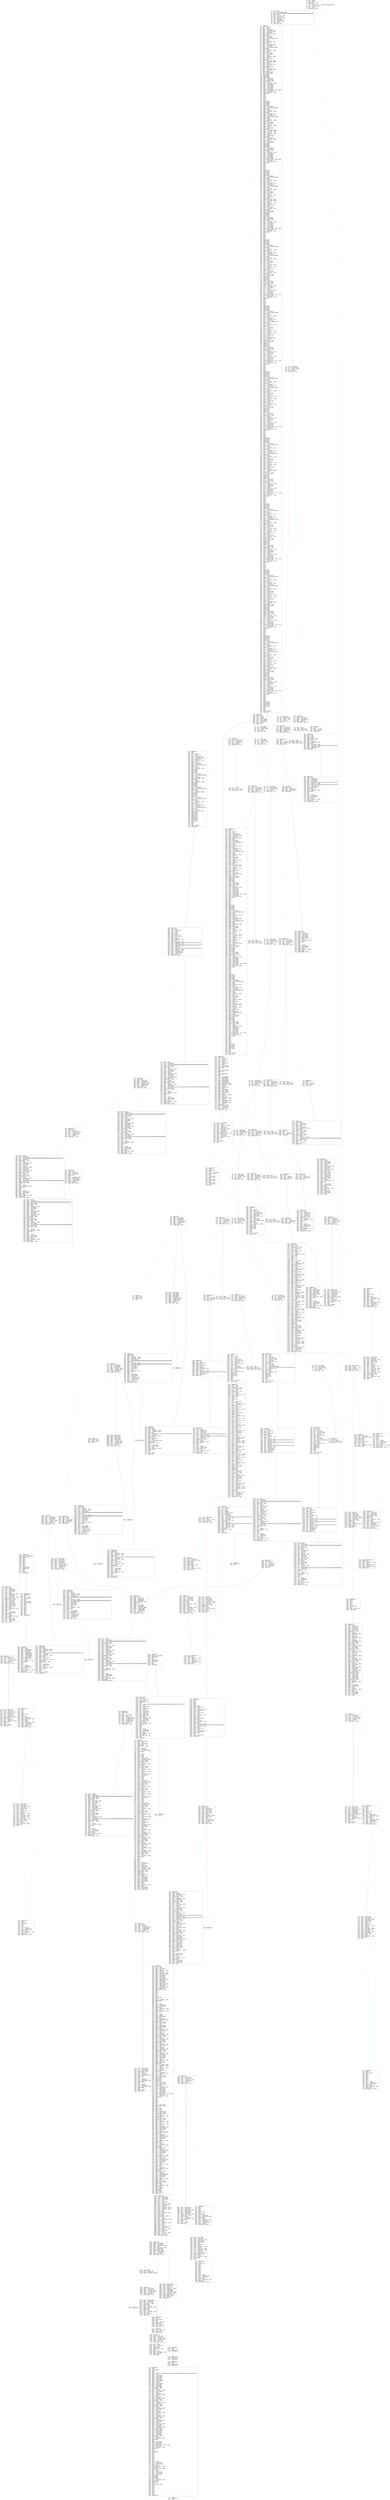 digraph "graph.cfg.gv" {
	subgraph global {
		node [fontname=Courier fontsize=30.0 rank=same shape=box]
		block_0 [label="0: %00 = #0x80\l2: %01 = #0x40\l4: MSTORE(%01, %00)\l5: %02 = #0x4\l7: %03 = CALLDATASIZE()\l8: %04 = LT(%03, %02)\l9: %05 = #0xC5\lc: JUMPI(%05, %04)\l"]
		block_d [label="d: %06 = #0x0\lf: %07 = CALLDATALOAD(%06)\l10: %08 = #0x100000000000000000000000000000000000000000000000000000000\l2e: SWAP1(%07)\l2f: %09 = DIV(%07, %08)\l30: %0A = #0xFFFFFFFF\l35: %0B = AND(%0A, %09)\l36: %0C = DUP1(%0B)\l37: %0D = #0x19B724A\l3c: %0E = EQ(%0D, %0B)\l3d: %0F = #0xCA\l40: JUMPI(%0F, %0E)\l"]
		block_41 [label="41: %10 = DUP1(%0B)\l42: %11 = #0x17A04078\l47: %12 = EQ(%11, %0B)\l48: %13 = #0x39F\l4b: JUMPI(%13, %12)\l"]
		block_4c [label="4c: %14 = DUP1(%0B)\l4d: %15 = #0x211C22BE\l52: %16 = EQ(%15, %0B)\l53: %17 = #0x3F6\l56: JUMPI(%17, %16)\l"]
		block_57 [label="57: %18 = DUP1(%0B)\l58: %19 = #0x28E8E220\l5d: %1A = EQ(%19, %0B)\l5e: %1B = #0x421\l61: JUMPI(%1B, %1A)\l"]
		block_62 [label="62: %1C = DUP1(%0B)\l63: %1D = #0x4C6853A2\l68: %1E = EQ(%1D, %0B)\l69: %1F = #0x47E\l6c: JUMPI(%1F, %1E)\l"]
		block_6d [label="6d: %20 = DUP1(%0B)\l6e: %21 = #0x54FD4D50\l73: %22 = EQ(%21, %0B)\l74: %23 = #0x5EC\l77: JUMPI(%23, %22)\l"]
		block_78 [label="78: %24 = DUP1(%0B)\l79: %25 = #0x62E06459\l7e: %26 = EQ(%25, %0B)\l7f: %27 = #0x67C\l82: JUMPI(%27, %26)\l"]
		block_83 [label="83: %28 = DUP1(%0B)\l84: %29 = #0x664A6837\l89: %2A = EQ(%29, %0B)\l8a: %2B = #0x6A7\l8d: JUMPI(%2B, %2A)\l"]
		block_8e [label="8e: %2C = DUP1(%0B)\l8f: %2D = #0x6B30AD23\l94: %2E = EQ(%2D, %0B)\l95: %2F = #0x6D2\l98: JUMPI(%2F, %2E)\l"]
		block_99 [label="99: %30 = DUP1(%0B)\l9a: %31 = #0xD1E5B9E5\l9f: %32 = EQ(%31, %0B)\la0: %33 = #0x7A4\la3: JUMPI(%33, %32)\l"]
		block_a4 [label="a4: %34 = DUP1(%0B)\la5: %35 = #0xD520FB6C\laa: %36 = EQ(%35, %0B)\lab: %37 = #0x7FB\lae: JUMPI(%37, %36)\l"]
		block_af [label="af: %38 = DUP1(%0B)\lb0: %39 = #0xDC30ED62\lb5: %3A = EQ(%39, %0B)\lb6: %3B = #0x90D\lb9: JUMPI(%3B, %3A)\l"]
		block_ba [label="ba: %3C = DUP1(%0B)\lbb: %3D = #0xE3BD9950\lc0: %3E = EQ(%3D, %0B)\lc1: %3F = #0x943\lc4: JUMPI(%3F, %3E)\l"]
		block_c5 [label="c5: JUMPDEST()\lc6: %E77 = #0x0\lc8: %E78 = DUP1(%E77)\lc9: REVERT(%E77, %E77)\l"]
		block_ca [label="ca: JUMPDEST()\lcb: %B7E = #0x385\lce: %B7F = #0x4\ld0: %B80 = DUP1(%B7F)\ld1: %B81 = CALLDATASIZE()\ld2: %B82 = SUB(%B81, %B7F)\ld3: %B83 = DUP2(%B7F)\ld4: %B84 = ADD(%B7F, %B82)\ld5: SWAP1(%B7F)\ld6: %B85 = DUP1(%B7F)\ld7: %B86 = DUP1(%B7F)\ld8: %B87 = CALLDATALOAD(%B7F)\ld9: SWAP1(%B7F)\lda: %B88 = #0x20\ldc: %B89 = ADD(%B88, %B7F)\ldd: SWAP1(%B87)\lde: %B8A = DUP3(%B7F)\ldf: %B8B = ADD(%B7F, %B87)\le0: %B8C = DUP1(%B8B)\le1: %B8D = CALLDATALOAD(%B8B)\le2: SWAP1(%B8B)\le3: %B8E = #0x20\le5: %B8F = ADD(%B8E, %B8B)\le6: SWAP1(%B8D)\le7: %B90 = DUP1(%B8D)\le8: %B91 = DUP1(%B8D)\le9: %B92 = #0x1F\leb: %B93 = ADD(%B92, %B8D)\lec: %B94 = #0x20\lee: %B95 = DUP1(%B94)\lef: SWAP2(%B93)\lf0: %B96 = DIV(%B93, %B94)\lf1: %B97 = MUL(%B96, %B94)\lf2: %B98 = #0x20\lf4: %B99 = ADD(%B98, %B97)\lf5: %B9A = #0x40\lf7: %B9B = MLOAD(%B9A)\lf8: SWAP1(%B99)\lf9: %B9C = DUP2(%B9B)\lfa: %B9D = ADD(%B9B, %B99)\lfb: %B9E = #0x40\lfd: MSTORE(%B9E, %B9D)\lfe: %B9F = DUP1(%B9B)\lff: SWAP4(%B8F)\l100: SWAP3(%B8D)\l101: SWAP2(%B8D)\l102: SWAP1(%B9B)\l103: %BA0 = DUP2(%B8D)\l104: %BA1 = DUP2(%B9B)\l105: MSTORE(%B9B, %B8D)\l106: %BA2 = #0x20\l108: %BA3 = ADD(%BA2, %B9B)\l109: %BA4 = DUP4(%B8F)\l10a: %BA5 = DUP4(%B8D)\l10b: %BA6 = DUP1(%B8D)\l10c: %BA7 = DUP3(%B8F)\l10d: %BA8 = DUP5(%BA3)\l10e: CALLDATACOPY(%BA3, %B8F, %B8D)\l10f: %BA9 = DUP3(%BA3)\l110: %BAA = ADD(%BA3, %B8D)\l111: SWAP2(%BA3)\l112: POP()\l113: POP()\l114: POP()\l115: POP()\l116: POP()\l117: POP()\l118: SWAP2(%B7F)\l119: SWAP3(%B84)\l11a: SWAP2(%B9B)\l11b: SWAP3(%B7F)\l11c: SWAP1(%B89)\l11d: %BAB = DUP1(%B89)\l11e: %BAC = CALLDATALOAD(%B89)\l11f: SWAP1(%B89)\l120: %BAD = #0x20\l122: %BAE = ADD(%BAD, %B89)\l123: SWAP1(%BAC)\l124: %BAF = DUP3(%B7F)\l125: %BB0 = ADD(%B7F, %BAC)\l126: %BB1 = DUP1(%BB0)\l127: %BB2 = CALLDATALOAD(%BB0)\l128: SWAP1(%BB0)\l129: %BB3 = #0x20\l12b: %BB4 = ADD(%BB3, %BB0)\l12c: SWAP1(%BB2)\l12d: %BB5 = DUP1(%BB2)\l12e: %BB6 = DUP1(%BB2)\l12f: %BB7 = #0x1F\l131: %BB8 = ADD(%BB7, %BB2)\l132: %BB9 = #0x20\l134: %BBA = DUP1(%BB9)\l135: SWAP2(%BB8)\l136: %BBB = DIV(%BB8, %BB9)\l137: %BBC = MUL(%BBB, %BB9)\l138: %BBD = #0x20\l13a: %BBE = ADD(%BBD, %BBC)\l13b: %BBF = #0x40\l13d: %BC0 = MLOAD(%BBF)\l13e: SWAP1(%BBE)\l13f: %BC1 = DUP2(%BC0)\l140: %BC2 = ADD(%BC0, %BBE)\l141: %BC3 = #0x40\l143: MSTORE(%BC3, %BC2)\l144: %BC4 = DUP1(%BC0)\l145: SWAP4(%BB4)\l146: SWAP3(%BB2)\l147: SWAP2(%BB2)\l148: SWAP1(%BC0)\l149: %BC5 = DUP2(%BB2)\l14a: %BC6 = DUP2(%BC0)\l14b: MSTORE(%BC0, %BB2)\l14c: %BC7 = #0x20\l14e: %BC8 = ADD(%BC7, %BC0)\l14f: %BC9 = DUP4(%BB4)\l150: %BCA = DUP4(%BB2)\l151: %BCB = DUP1(%BB2)\l152: %BCC = DUP3(%BB4)\l153: %BCD = DUP5(%BC8)\l154: CALLDATACOPY(%BC8, %BB4, %BB2)\l155: %BCE = DUP3(%BC8)\l156: %BCF = ADD(%BC8, %BB2)\l157: SWAP2(%BC8)\l158: POP()\l159: POP()\l15a: POP()\l15b: POP()\l15c: POP()\l15d: POP()\l15e: SWAP2(%B7F)\l15f: SWAP3(%B84)\l160: SWAP2(%BC0)\l161: SWAP3(%B7F)\l162: SWAP1(%BAE)\l163: %BD0 = DUP1(%BAE)\l164: %BD1 = CALLDATALOAD(%BAE)\l165: SWAP1(%BAE)\l166: %BD2 = #0x20\l168: %BD3 = ADD(%BD2, %BAE)\l169: SWAP1(%BD1)\l16a: %BD4 = DUP3(%B7F)\l16b: %BD5 = ADD(%B7F, %BD1)\l16c: %BD6 = DUP1(%BD5)\l16d: %BD7 = CALLDATALOAD(%BD5)\l16e: SWAP1(%BD5)\l16f: %BD8 = #0x20\l171: %BD9 = ADD(%BD8, %BD5)\l172: SWAP1(%BD7)\l173: %BDA = DUP1(%BD7)\l174: %BDB = DUP1(%BD7)\l175: %BDC = #0x1F\l177: %BDD = ADD(%BDC, %BD7)\l178: %BDE = #0x20\l17a: %BDF = DUP1(%BDE)\l17b: SWAP2(%BDD)\l17c: %BE0 = DIV(%BDD, %BDE)\l17d: %BE1 = MUL(%BE0, %BDE)\l17e: %BE2 = #0x20\l180: %BE3 = ADD(%BE2, %BE1)\l181: %BE4 = #0x40\l183: %BE5 = MLOAD(%BE4)\l184: SWAP1(%BE3)\l185: %BE6 = DUP2(%BE5)\l186: %BE7 = ADD(%BE5, %BE3)\l187: %BE8 = #0x40\l189: MSTORE(%BE8, %BE7)\l18a: %BE9 = DUP1(%BE5)\l18b: SWAP4(%BD9)\l18c: SWAP3(%BD7)\l18d: SWAP2(%BD7)\l18e: SWAP1(%BE5)\l18f: %BEA = DUP2(%BD7)\l190: %BEB = DUP2(%BE5)\l191: MSTORE(%BE5, %BD7)\l192: %BEC = #0x20\l194: %BED = ADD(%BEC, %BE5)\l195: %BEE = DUP4(%BD9)\l196: %BEF = DUP4(%BD7)\l197: %BF0 = DUP1(%BD7)\l198: %BF1 = DUP3(%BD9)\l199: %BF2 = DUP5(%BED)\l19a: CALLDATACOPY(%BED, %BD9, %BD7)\l19b: %BF3 = DUP3(%BED)\l19c: %BF4 = ADD(%BED, %BD7)\l19d: SWAP2(%BED)\l19e: POP()\l19f: POP()\l1a0: POP()\l1a1: POP()\l1a2: POP()\l1a3: POP()\l1a4: SWAP2(%B7F)\l1a5: SWAP3(%B84)\l1a6: SWAP2(%BE5)\l1a7: SWAP3(%B7F)\l1a8: SWAP1(%BD3)\l1a9: %BF5 = DUP1(%BD3)\l1aa: %BF6 = CALLDATALOAD(%BD3)\l1ab: SWAP1(%BD3)\l1ac: %BF7 = #0x20\l1ae: %BF8 = ADD(%BF7, %BD3)\l1af: SWAP1(%BF6)\l1b0: %BF9 = DUP3(%B7F)\l1b1: %BFA = ADD(%B7F, %BF6)\l1b2: %BFB = DUP1(%BFA)\l1b3: %BFC = CALLDATALOAD(%BFA)\l1b4: SWAP1(%BFA)\l1b5: %BFD = #0x20\l1b7: %BFE = ADD(%BFD, %BFA)\l1b8: SWAP1(%BFC)\l1b9: %BFF = DUP1(%BFC)\l1ba: %C00 = DUP1(%BFC)\l1bb: %C01 = #0x20\l1bd: %C02 = MUL(%C01, %BFC)\l1be: %C03 = #0x20\l1c0: %C04 = ADD(%C03, %C02)\l1c1: %C05 = #0x40\l1c3: %C06 = MLOAD(%C05)\l1c4: SWAP1(%C04)\l1c5: %C07 = DUP2(%C06)\l1c6: %C08 = ADD(%C06, %C04)\l1c7: %C09 = #0x40\l1c9: MSTORE(%C09, %C08)\l1ca: %C0A = DUP1(%C06)\l1cb: SWAP4(%BFE)\l1cc: SWAP3(%BFC)\l1cd: SWAP2(%BFC)\l1ce: SWAP1(%C06)\l1cf: %C0B = DUP2(%BFC)\l1d0: %C0C = DUP2(%C06)\l1d1: MSTORE(%C06, %BFC)\l1d2: %C0D = #0x20\l1d4: %C0E = ADD(%C0D, %C06)\l1d5: %C0F = DUP4(%BFE)\l1d6: %C10 = DUP4(%BFC)\l1d7: %C11 = #0x20\l1d9: %C12 = MUL(%C11, %BFC)\l1da: %C13 = DUP1(%C12)\l1db: %C14 = DUP3(%BFE)\l1dc: %C15 = DUP5(%C0E)\l1dd: CALLDATACOPY(%C0E, %BFE, %C12)\l1de: %C16 = DUP3(%C0E)\l1df: %C17 = ADD(%C0E, %C12)\l1e0: SWAP2(%C0E)\l1e1: POP()\l1e2: POP()\l1e3: POP()\l1e4: POP()\l1e5: POP()\l1e6: POP()\l1e7: SWAP2(%B7F)\l1e8: SWAP3(%B84)\l1e9: SWAP2(%C06)\l1ea: SWAP3(%B7F)\l1eb: SWAP1(%BF8)\l1ec: %C18 = DUP1(%BF8)\l1ed: %C19 = CALLDATALOAD(%BF8)\l1ee: SWAP1(%BF8)\l1ef: %C1A = #0x20\l1f1: %C1B = ADD(%C1A, %BF8)\l1f2: SWAP1(%C19)\l1f3: %C1C = DUP3(%B7F)\l1f4: %C1D = ADD(%B7F, %C19)\l1f5: %C1E = DUP1(%C1D)\l1f6: %C1F = CALLDATALOAD(%C1D)\l1f7: SWAP1(%C1D)\l1f8: %C20 = #0x20\l1fa: %C21 = ADD(%C20, %C1D)\l1fb: SWAP1(%C1F)\l1fc: %C22 = DUP1(%C1F)\l1fd: %C23 = DUP1(%C1F)\l1fe: %C24 = #0x20\l200: %C25 = MUL(%C24, %C1F)\l201: %C26 = #0x20\l203: %C27 = ADD(%C26, %C25)\l204: %C28 = #0x40\l206: %C29 = MLOAD(%C28)\l207: SWAP1(%C27)\l208: %C2A = DUP2(%C29)\l209: %C2B = ADD(%C29, %C27)\l20a: %C2C = #0x40\l20c: MSTORE(%C2C, %C2B)\l20d: %C2D = DUP1(%C29)\l20e: SWAP4(%C21)\l20f: SWAP3(%C1F)\l210: SWAP2(%C1F)\l211: SWAP1(%C29)\l212: %C2E = DUP2(%C1F)\l213: %C2F = DUP2(%C29)\l214: MSTORE(%C29, %C1F)\l215: %C30 = #0x20\l217: %C31 = ADD(%C30, %C29)\l218: %C32 = DUP4(%C21)\l219: %C33 = DUP4(%C1F)\l21a: %C34 = #0x20\l21c: %C35 = MUL(%C34, %C1F)\l21d: %C36 = DUP1(%C35)\l21e: %C37 = DUP3(%C21)\l21f: %C38 = DUP5(%C31)\l220: CALLDATACOPY(%C31, %C21, %C35)\l221: %C39 = DUP3(%C31)\l222: %C3A = ADD(%C31, %C35)\l223: SWAP2(%C31)\l224: POP()\l225: POP()\l226: POP()\l227: POP()\l228: POP()\l229: POP()\l22a: SWAP2(%B7F)\l22b: SWAP3(%B84)\l22c: SWAP2(%C29)\l22d: SWAP3(%B7F)\l22e: SWAP1(%C1B)\l22f: %C3B = DUP1(%C1B)\l230: %C3C = CALLDATALOAD(%C1B)\l231: SWAP1(%C1B)\l232: %C3D = #0x20\l234: %C3E = ADD(%C3D, %C1B)\l235: SWAP1(%C3C)\l236: %C3F = DUP3(%B7F)\l237: %C40 = ADD(%B7F, %C3C)\l238: %C41 = DUP1(%C40)\l239: %C42 = CALLDATALOAD(%C40)\l23a: SWAP1(%C40)\l23b: %C43 = #0x20\l23d: %C44 = ADD(%C43, %C40)\l23e: SWAP1(%C42)\l23f: %C45 = DUP1(%C42)\l240: %C46 = DUP1(%C42)\l241: %C47 = #0x20\l243: %C48 = MUL(%C47, %C42)\l244: %C49 = #0x20\l246: %C4A = ADD(%C49, %C48)\l247: %C4B = #0x40\l249: %C4C = MLOAD(%C4B)\l24a: SWAP1(%C4A)\l24b: %C4D = DUP2(%C4C)\l24c: %C4E = ADD(%C4C, %C4A)\l24d: %C4F = #0x40\l24f: MSTORE(%C4F, %C4E)\l250: %C50 = DUP1(%C4C)\l251: SWAP4(%C44)\l252: SWAP3(%C42)\l253: SWAP2(%C42)\l254: SWAP1(%C4C)\l255: %C51 = DUP2(%C42)\l256: %C52 = DUP2(%C4C)\l257: MSTORE(%C4C, %C42)\l258: %C53 = #0x20\l25a: %C54 = ADD(%C53, %C4C)\l25b: %C55 = DUP4(%C44)\l25c: %C56 = DUP4(%C42)\l25d: %C57 = #0x20\l25f: %C58 = MUL(%C57, %C42)\l260: %C59 = DUP1(%C58)\l261: %C5A = DUP3(%C44)\l262: %C5B = DUP5(%C54)\l263: CALLDATACOPY(%C54, %C44, %C58)\l264: %C5C = DUP3(%C54)\l265: %C5D = ADD(%C54, %C58)\l266: SWAP2(%C54)\l267: POP()\l268: POP()\l269: POP()\l26a: POP()\l26b: POP()\l26c: POP()\l26d: SWAP2(%B7F)\l26e: SWAP3(%B84)\l26f: SWAP2(%C4C)\l270: SWAP3(%B7F)\l271: SWAP1(%C3E)\l272: %C5E = DUP1(%C3E)\l273: %C5F = CALLDATALOAD(%C3E)\l274: SWAP1(%C3E)\l275: %C60 = #0x20\l277: %C61 = ADD(%C60, %C3E)\l278: SWAP1(%C5F)\l279: %C62 = DUP3(%B7F)\l27a: %C63 = ADD(%B7F, %C5F)\l27b: %C64 = DUP1(%C63)\l27c: %C65 = CALLDATALOAD(%C63)\l27d: SWAP1(%C63)\l27e: %C66 = #0x20\l280: %C67 = ADD(%C66, %C63)\l281: SWAP1(%C65)\l282: %C68 = DUP1(%C65)\l283: %C69 = DUP1(%C65)\l284: %C6A = #0x20\l286: %C6B = MUL(%C6A, %C65)\l287: %C6C = #0x20\l289: %C6D = ADD(%C6C, %C6B)\l28a: %C6E = #0x40\l28c: %C6F = MLOAD(%C6E)\l28d: SWAP1(%C6D)\l28e: %C70 = DUP2(%C6F)\l28f: %C71 = ADD(%C6F, %C6D)\l290: %C72 = #0x40\l292: MSTORE(%C72, %C71)\l293: %C73 = DUP1(%C6F)\l294: SWAP4(%C67)\l295: SWAP3(%C65)\l296: SWAP2(%C65)\l297: SWAP1(%C6F)\l298: %C74 = DUP2(%C65)\l299: %C75 = DUP2(%C6F)\l29a: MSTORE(%C6F, %C65)\l29b: %C76 = #0x20\l29d: %C77 = ADD(%C76, %C6F)\l29e: %C78 = DUP4(%C67)\l29f: %C79 = DUP4(%C65)\l2a0: %C7A = #0x20\l2a2: %C7B = MUL(%C7A, %C65)\l2a3: %C7C = DUP1(%C7B)\l2a4: %C7D = DUP3(%C67)\l2a5: %C7E = DUP5(%C77)\l2a6: CALLDATACOPY(%C77, %C67, %C7B)\l2a7: %C7F = DUP3(%C77)\l2a8: %C80 = ADD(%C77, %C7B)\l2a9: SWAP2(%C77)\l2aa: POP()\l2ab: POP()\l2ac: POP()\l2ad: POP()\l2ae: POP()\l2af: POP()\l2b0: SWAP2(%B7F)\l2b1: SWAP3(%B84)\l2b2: SWAP2(%C6F)\l2b3: SWAP3(%B7F)\l2b4: SWAP1(%C61)\l2b5: %C81 = DUP1(%C61)\l2b6: %C82 = CALLDATALOAD(%C61)\l2b7: SWAP1(%C61)\l2b8: %C83 = #0x20\l2ba: %C84 = ADD(%C83, %C61)\l2bb: SWAP1(%C82)\l2bc: %C85 = DUP3(%B7F)\l2bd: %C86 = ADD(%B7F, %C82)\l2be: %C87 = DUP1(%C86)\l2bf: %C88 = CALLDATALOAD(%C86)\l2c0: SWAP1(%C86)\l2c1: %C89 = #0x20\l2c3: %C8A = ADD(%C89, %C86)\l2c4: SWAP1(%C88)\l2c5: %C8B = DUP1(%C88)\l2c6: %C8C = DUP1(%C88)\l2c7: %C8D = #0x20\l2c9: %C8E = MUL(%C8D, %C88)\l2ca: %C8F = #0x20\l2cc: %C90 = ADD(%C8F, %C8E)\l2cd: %C91 = #0x40\l2cf: %C92 = MLOAD(%C91)\l2d0: SWAP1(%C90)\l2d1: %C93 = DUP2(%C92)\l2d2: %C94 = ADD(%C92, %C90)\l2d3: %C95 = #0x40\l2d5: MSTORE(%C95, %C94)\l2d6: %C96 = DUP1(%C92)\l2d7: SWAP4(%C8A)\l2d8: SWAP3(%C88)\l2d9: SWAP2(%C88)\l2da: SWAP1(%C92)\l2db: %C97 = DUP2(%C88)\l2dc: %C98 = DUP2(%C92)\l2dd: MSTORE(%C92, %C88)\l2de: %C99 = #0x20\l2e0: %C9A = ADD(%C99, %C92)\l2e1: %C9B = DUP4(%C8A)\l2e2: %C9C = DUP4(%C88)\l2e3: %C9D = #0x20\l2e5: %C9E = MUL(%C9D, %C88)\l2e6: %C9F = DUP1(%C9E)\l2e7: %CA0 = DUP3(%C8A)\l2e8: %CA1 = DUP5(%C9A)\l2e9: CALLDATACOPY(%C9A, %C8A, %C9E)\l2ea: %CA2 = DUP3(%C9A)\l2eb: %CA3 = ADD(%C9A, %C9E)\l2ec: SWAP2(%C9A)\l2ed: POP()\l2ee: POP()\l2ef: POP()\l2f0: POP()\l2f1: POP()\l2f2: POP()\l2f3: SWAP2(%B7F)\l2f4: SWAP3(%B84)\l2f5: SWAP2(%C92)\l2f6: SWAP3(%B7F)\l2f7: SWAP1(%C84)\l2f8: %CA4 = DUP1(%C84)\l2f9: %CA5 = CALLDATALOAD(%C84)\l2fa: SWAP1(%C84)\l2fb: %CA6 = #0x20\l2fd: %CA7 = ADD(%CA6, %C84)\l2fe: SWAP1(%CA5)\l2ff: %CA8 = DUP3(%B7F)\l300: %CA9 = ADD(%B7F, %CA5)\l301: %CAA = DUP1(%CA9)\l302: %CAB = CALLDATALOAD(%CA9)\l303: SWAP1(%CA9)\l304: %CAC = #0x20\l306: %CAD = ADD(%CAC, %CA9)\l307: SWAP1(%CAB)\l308: %CAE = DUP1(%CAB)\l309: %CAF = DUP1(%CAB)\l30a: %CB0 = #0x20\l30c: %CB1 = MUL(%CB0, %CAB)\l30d: %CB2 = #0x20\l30f: %CB3 = ADD(%CB2, %CB1)\l310: %CB4 = #0x40\l312: %CB5 = MLOAD(%CB4)\l313: SWAP1(%CB3)\l314: %CB6 = DUP2(%CB5)\l315: %CB7 = ADD(%CB5, %CB3)\l316: %CB8 = #0x40\l318: MSTORE(%CB8, %CB7)\l319: %CB9 = DUP1(%CB5)\l31a: SWAP4(%CAD)\l31b: SWAP3(%CAB)\l31c: SWAP2(%CAB)\l31d: SWAP1(%CB5)\l31e: %CBA = DUP2(%CAB)\l31f: %CBB = DUP2(%CB5)\l320: MSTORE(%CB5, %CAB)\l321: %CBC = #0x20\l323: %CBD = ADD(%CBC, %CB5)\l324: %CBE = DUP4(%CAD)\l325: %CBF = DUP4(%CAB)\l326: %CC0 = #0x20\l328: %CC1 = MUL(%CC0, %CAB)\l329: %CC2 = DUP1(%CC1)\l32a: %CC3 = DUP3(%CAD)\l32b: %CC4 = DUP5(%CBD)\l32c: CALLDATACOPY(%CBD, %CAD, %CC1)\l32d: %CC5 = DUP3(%CBD)\l32e: %CC6 = ADD(%CBD, %CC1)\l32f: SWAP2(%CBD)\l330: POP()\l331: POP()\l332: POP()\l333: POP()\l334: POP()\l335: POP()\l336: SWAP2(%B7F)\l337: SWAP3(%B84)\l338: SWAP2(%CB5)\l339: SWAP3(%B7F)\l33a: SWAP1(%CA7)\l33b: %CC7 = DUP1(%CA7)\l33c: %CC8 = CALLDATALOAD(%CA7)\l33d: SWAP1(%CA7)\l33e: %CC9 = #0x20\l340: %CCA = ADD(%CC9, %CA7)\l341: SWAP1(%CC8)\l342: %CCB = DUP3(%B7F)\l343: %CCC = ADD(%B7F, %CC8)\l344: %CCD = DUP1(%CCC)\l345: %CCE = CALLDATALOAD(%CCC)\l346: SWAP1(%CCC)\l347: %CCF = #0x20\l349: %CD0 = ADD(%CCF, %CCC)\l34a: SWAP1(%CCE)\l34b: %CD1 = DUP1(%CCE)\l34c: %CD2 = DUP1(%CCE)\l34d: %CD3 = #0x20\l34f: %CD4 = MUL(%CD3, %CCE)\l350: %CD5 = #0x20\l352: %CD6 = ADD(%CD5, %CD4)\l353: %CD7 = #0x40\l355: %CD8 = MLOAD(%CD7)\l356: SWAP1(%CD6)\l357: %CD9 = DUP2(%CD8)\l358: %CDA = ADD(%CD8, %CD6)\l359: %CDB = #0x40\l35b: MSTORE(%CDB, %CDA)\l35c: %CDC = DUP1(%CD8)\l35d: SWAP4(%CD0)\l35e: SWAP3(%CCE)\l35f: SWAP2(%CCE)\l360: SWAP1(%CD8)\l361: %CDD = DUP2(%CCE)\l362: %CDE = DUP2(%CD8)\l363: MSTORE(%CD8, %CCE)\l364: %CDF = #0x20\l366: %CE0 = ADD(%CDF, %CD8)\l367: %CE1 = DUP4(%CD0)\l368: %CE2 = DUP4(%CCE)\l369: %CE3 = #0x20\l36b: %CE4 = MUL(%CE3, %CCE)\l36c: %CE5 = DUP1(%CE4)\l36d: %CE6 = DUP3(%CD0)\l36e: %CE7 = DUP5(%CE0)\l36f: CALLDATACOPY(%CE0, %CD0, %CE4)\l370: %CE8 = DUP3(%CE0)\l371: %CE9 = ADD(%CE0, %CE4)\l372: SWAP2(%CE0)\l373: POP()\l374: POP()\l375: POP()\l376: POP()\l377: POP()\l378: POP()\l379: SWAP2(%B7F)\l37a: SWAP3(%B84)\l37b: SWAP2(%CD8)\l37c: SWAP3(%B7F)\l37d: SWAP1(%CCA)\l37e: POP()\l37f: POP()\l380: POP()\l381: %CEA = #0x963\l384: JUMP(%CEA)\l"]
		block_385 [label="385: JUMPDEST()\l386: %E68 = #0x40\l388: %E69 = MLOAD(%E68)\l389: %E6A = DUP1(%E69)\l38a: %E6B = DUP3(%E67)\l38b: %E6C = ISZERO(%E67)\l38c: %E6D = ISZERO(%E6C)\l38d: %E6E = ISZERO(%E6D)\l38e: %E6F = ISZERO(%E6E)\l38f: %E70 = DUP2(%E69)\l390: MSTORE(%E69, %E6F)\l391: %E71 = #0x20\l393: %E72 = ADD(%E71, %E69)\l394: SWAP2(%E67)\l395: POP()\l396: POP()\l397: %E73 = #0x40\l399: %E74 = MLOAD(%E73)\l39a: %E75 = DUP1(%E74)\l39b: SWAP2(%E72)\l39c: %E76 = SUB(%E72, %E74)\l39d: SWAP1(%E74)\l39e: RETURN(%E74, %E76)\l"]
		block_39f [label="39f: JUMPDEST()\l3a0: %B5E = CALLVALUE()\l3a1: %B5F = DUP1(%B5E)\l3a2: %B60 = ISZERO(%B5E)\l3a3: %B61 = #0x3AB\l3a6: JUMPI(%B61, %B60)\l"]
		block_3a7 [label="3a7: %B62 = #0x0\l3a9: %B63 = DUP1(%B62)\l3aa: REVERT(%B62, %B62)\l"]
		block_3ab [label="3ab: JUMPDEST()\l3ac: POP()\l3ad: %B64 = #0x3B4\l3b0: %B65 = #0x987\l3b3: JUMP(%B65)\l"]
		block_3b4 [label="3b4: JUMPDEST()\l3b5: %B6F = #0x40\l3b7: %B70 = MLOAD(%B6F)\l3b8: %B71 = DUP1(%B70)\l3b9: %B72 = DUP3(%B6D)\l3ba: %B73 = #0xFFFFFFFFFFFFFFFFFFFFFFFFFFFFFFFFFFFFFFFF\l3cf: %B74 = AND(%B73, %B6D)\l3d0: %B75 = #0xFFFFFFFFFFFFFFFFFFFFFFFFFFFFFFFFFFFFFFFF\l3e5: %B76 = AND(%B75, %B74)\l3e6: %B77 = DUP2(%B70)\l3e7: MSTORE(%B70, %B76)\l3e8: %B78 = #0x20\l3ea: %B79 = ADD(%B78, %B70)\l3eb: SWAP2(%B6D)\l3ec: POP()\l3ed: POP()\l3ee: %B7A = #0x40\l3f0: %B7B = MLOAD(%B7A)\l3f1: %B7C = DUP1(%B7B)\l3f2: SWAP2(%B79)\l3f3: %B7D = SUB(%B79, %B7B)\l3f4: SWAP1(%B7B)\l3f5: RETURN(%B7B, %B7D)\l"]
		block_3f6 [label="3f6: JUMPDEST()\l3f7: %B48 = CALLVALUE()\l3f8: %B49 = DUP1(%B48)\l3f9: %B4A = ISZERO(%B48)\l3fa: %B4B = #0x402\l3fd: JUMPI(%B4B, %B4A)\l"]
		block_3fe [label="3fe: %B4C = #0x0\l400: %B4D = DUP1(%B4C)\l401: REVERT(%B4C, %B4C)\l"]
		block_402 [label="402: JUMPDEST()\l403: POP()\l404: %B4E = #0x40B\l407: %B4F = #0x9AD\l40a: JUMP(%B4F)\l"]
		block_40b [label="40b: JUMPDEST()\l40c: %B53 = #0x40\l40e: %B54 = MLOAD(%B53)\l40f: %B55 = DUP1(%B54)\l410: %B56 = DUP3(%B51)\l411: %B57 = DUP2(%B54)\l412: MSTORE(%B54, %B51)\l413: %B58 = #0x20\l415: %B59 = ADD(%B58, %B54)\l416: SWAP2(%B51)\l417: POP()\l418: POP()\l419: %B5A = #0x40\l41b: %B5B = MLOAD(%B5A)\l41c: %B5C = DUP1(%B5B)\l41d: SWAP2(%B59)\l41e: %B5D = SUB(%B59, %B5B)\l41f: SWAP1(%B5B)\l420: RETURN(%B5B, %B5D)\l"]
		block_421 [label="421: JUMPDEST()\l422: %7F5 = CALLVALUE()\l423: %7F6 = DUP1(%7F5)\l424: %7F7 = ISZERO(%7F5)\l425: %7F8 = #0x42D\l428: JUMPI(%7F8, %7F7)\l"]
		block_429 [label="429: %7F9 = #0x0\l42b: %7FA = DUP1(%7F9)\l42c: REVERT(%7F9, %7F9)\l"]
		block_42d [label="42d: JUMPDEST()\l42e: POP()\l42f: %7FB = #0x47C\l432: %7FC = #0x4\l434: %7FD = DUP1(%7FC)\l435: %7FE = CALLDATASIZE()\l436: %7FF = SUB(%7FE, %7FC)\l437: %800 = DUP2(%7FC)\l438: %801 = ADD(%7FC, %7FF)\l439: SWAP1(%7FC)\l43a: %802 = DUP1(%7FC)\l43b: %803 = DUP1(%7FC)\l43c: %804 = CALLDATALOAD(%7FC)\l43d: SWAP1(%7FC)\l43e: %805 = #0x20\l440: %806 = ADD(%805, %7FC)\l441: SWAP1(%804)\l442: SWAP3(%801)\l443: SWAP2(%7FC)\l444: SWAP1(%806)\l445: %807 = DUP1(%806)\l446: %808 = CALLDATALOAD(%806)\l447: %809 = #0x0\l449: %80A = NOT(%809)\l44a: %80B = AND(%80A, %808)\l44b: SWAP1(%806)\l44c: %80C = #0x20\l44e: %80D = ADD(%80C, %806)\l44f: SWAP1(%80B)\l450: SWAP3(%801)\l451: SWAP2(%7FC)\l452: SWAP1(%80D)\l453: %80E = DUP1(%80D)\l454: %80F = CALLDATALOAD(%80D)\l455: SWAP1(%80D)\l456: %810 = #0x20\l458: %811 = ADD(%810, %80D)\l459: SWAP1(%80F)\l45a: SWAP3(%801)\l45b: SWAP2(%7FC)\l45c: SWAP1(%811)\l45d: %812 = DUP1(%811)\l45e: %813 = CALLDATALOAD(%811)\l45f: SWAP1(%811)\l460: %814 = #0x20\l462: %815 = ADD(%814, %811)\l463: SWAP1(%813)\l464: %816 = DUP3(%7FC)\l465: %817 = ADD(%7FC, %813)\l466: %818 = DUP1(%817)\l467: %819 = CALLDATALOAD(%817)\l468: SWAP1(%817)\l469: %81A = #0x20\l46b: %81B = ADD(%81A, %817)\l46c: SWAP2(%815)\l46d: SWAP1(%819)\l46e: SWAP2(%81B)\l46f: SWAP3(%7FC)\l470: SWAP4(%801)\l471: SWAP2(%819)\l472: SWAP3(%81B)\l473: SWAP4(%7FC)\l474: SWAP1(%815)\l475: POP()\l476: POP()\l477: POP()\l478: %81C = #0x9B3\l47b: JUMP(%81C)\l"]
		block_47c [label="47c: JUMPDEST()\l47d: STOP()\l"]
		block_47e [label="47e: JUMPDEST()\l47f: %580 = CALLVALUE()\l480: %581 = DUP1(%580)\l481: %582 = ISZERO(%580)\l482: %583 = #0x48A\l485: JUMPI(%583, %582)\l"]
		block_486 [label="486: %584 = #0x0\l488: %585 = DUP1(%584)\l489: REVERT(%584, %584)\l"]
		block_48a [label="48a: JUMPDEST()\l48b: POP()\l48c: %586 = #0x571\l48f: %587 = #0x4\l491: %588 = DUP1(%587)\l492: %589 = CALLDATASIZE()\l493: %58A = SUB(%589, %587)\l494: %58B = DUP2(%587)\l495: %58C = ADD(%587, %58A)\l496: SWAP1(%587)\l497: %58D = DUP1(%587)\l498: %58E = DUP1(%587)\l499: %58F = CALLDATALOAD(%587)\l49a: SWAP1(%587)\l49b: %590 = #0x20\l49d: %591 = ADD(%590, %587)\l49e: SWAP1(%58F)\l49f: %592 = DUP3(%587)\l4a0: %593 = ADD(%587, %58F)\l4a1: %594 = DUP1(%593)\l4a2: %595 = CALLDATALOAD(%593)\l4a3: SWAP1(%593)\l4a4: %596 = #0x20\l4a6: %597 = ADD(%596, %593)\l4a7: SWAP1(%595)\l4a8: %598 = DUP1(%595)\l4a9: %599 = DUP1(%595)\l4aa: %59A = #0x1F\l4ac: %59B = ADD(%59A, %595)\l4ad: %59C = #0x20\l4af: %59D = DUP1(%59C)\l4b0: SWAP2(%59B)\l4b1: %59E = DIV(%59B, %59C)\l4b2: %59F = MUL(%59E, %59C)\l4b3: %5A0 = #0x20\l4b5: %5A1 = ADD(%5A0, %59F)\l4b6: %5A2 = #0x40\l4b8: %5A3 = MLOAD(%5A2)\l4b9: SWAP1(%5A1)\l4ba: %5A4 = DUP2(%5A3)\l4bb: %5A5 = ADD(%5A3, %5A1)\l4bc: %5A6 = #0x40\l4be: MSTORE(%5A6, %5A5)\l4bf: %5A7 = DUP1(%5A3)\l4c0: SWAP4(%597)\l4c1: SWAP3(%595)\l4c2: SWAP2(%595)\l4c3: SWAP1(%5A3)\l4c4: %5A8 = DUP2(%595)\l4c5: %5A9 = DUP2(%5A3)\l4c6: MSTORE(%5A3, %595)\l4c7: %5AA = #0x20\l4c9: %5AB = ADD(%5AA, %5A3)\l4ca: %5AC = DUP4(%597)\l4cb: %5AD = DUP4(%595)\l4cc: %5AE = DUP1(%595)\l4cd: %5AF = DUP3(%597)\l4ce: %5B0 = DUP5(%5AB)\l4cf: CALLDATACOPY(%5AB, %597, %595)\l4d0: %5B1 = DUP3(%5AB)\l4d1: %5B2 = ADD(%5AB, %595)\l4d2: SWAP2(%5AB)\l4d3: POP()\l4d4: POP()\l4d5: POP()\l4d6: POP()\l4d7: POP()\l4d8: POP()\l4d9: SWAP2(%587)\l4da: SWAP3(%58C)\l4db: SWAP2(%5A3)\l4dc: SWAP3(%587)\l4dd: SWAP1(%591)\l4de: %5B3 = DUP1(%591)\l4df: %5B4 = CALLDATALOAD(%591)\l4e0: SWAP1(%591)\l4e1: %5B5 = #0x20\l4e3: %5B6 = ADD(%5B5, %591)\l4e4: SWAP1(%5B4)\l4e5: %5B7 = DUP3(%587)\l4e6: %5B8 = ADD(%587, %5B4)\l4e7: %5B9 = DUP1(%5B8)\l4e8: %5BA = CALLDATALOAD(%5B8)\l4e9: SWAP1(%5B8)\l4ea: %5BB = #0x20\l4ec: %5BC = ADD(%5BB, %5B8)\l4ed: SWAP1(%5BA)\l4ee: %5BD = DUP1(%5BA)\l4ef: %5BE = DUP1(%5BA)\l4f0: %5BF = #0x1F\l4f2: %5C0 = ADD(%5BF, %5BA)\l4f3: %5C1 = #0x20\l4f5: %5C2 = DUP1(%5C1)\l4f6: SWAP2(%5C0)\l4f7: %5C3 = DIV(%5C0, %5C1)\l4f8: %5C4 = MUL(%5C3, %5C1)\l4f9: %5C5 = #0x20\l4fb: %5C6 = ADD(%5C5, %5C4)\l4fc: %5C7 = #0x40\l4fe: %5C8 = MLOAD(%5C7)\l4ff: SWAP1(%5C6)\l500: %5C9 = DUP2(%5C8)\l501: %5CA = ADD(%5C8, %5C6)\l502: %5CB = #0x40\l504: MSTORE(%5CB, %5CA)\l505: %5CC = DUP1(%5C8)\l506: SWAP4(%5BC)\l507: SWAP3(%5BA)\l508: SWAP2(%5BA)\l509: SWAP1(%5C8)\l50a: %5CD = DUP2(%5BA)\l50b: %5CE = DUP2(%5C8)\l50c: MSTORE(%5C8, %5BA)\l50d: %5CF = #0x20\l50f: %5D0 = ADD(%5CF, %5C8)\l510: %5D1 = DUP4(%5BC)\l511: %5D2 = DUP4(%5BA)\l512: %5D3 = DUP1(%5BA)\l513: %5D4 = DUP3(%5BC)\l514: %5D5 = DUP5(%5D0)\l515: CALLDATACOPY(%5D0, %5BC, %5BA)\l516: %5D6 = DUP3(%5D0)\l517: %5D7 = ADD(%5D0, %5BA)\l518: SWAP2(%5D0)\l519: POP()\l51a: POP()\l51b: POP()\l51c: POP()\l51d: POP()\l51e: POP()\l51f: SWAP2(%587)\l520: SWAP3(%58C)\l521: SWAP2(%5C8)\l522: SWAP3(%587)\l523: SWAP1(%5B6)\l524: %5D8 = DUP1(%5B6)\l525: %5D9 = CALLDATALOAD(%5B6)\l526: SWAP1(%5B6)\l527: %5DA = #0x20\l529: %5DB = ADD(%5DA, %5B6)\l52a: SWAP1(%5D9)\l52b: %5DC = DUP3(%587)\l52c: %5DD = ADD(%587, %5D9)\l52d: %5DE = DUP1(%5DD)\l52e: %5DF = CALLDATALOAD(%5DD)\l52f: SWAP1(%5DD)\l530: %5E0 = #0x20\l532: %5E1 = ADD(%5E0, %5DD)\l533: SWAP1(%5DF)\l534: %5E2 = DUP1(%5DF)\l535: %5E3 = DUP1(%5DF)\l536: %5E4 = #0x1F\l538: %5E5 = ADD(%5E4, %5DF)\l539: %5E6 = #0x20\l53b: %5E7 = DUP1(%5E6)\l53c: SWAP2(%5E5)\l53d: %5E8 = DIV(%5E5, %5E6)\l53e: %5E9 = MUL(%5E8, %5E6)\l53f: %5EA = #0x20\l541: %5EB = ADD(%5EA, %5E9)\l542: %5EC = #0x40\l544: %5ED = MLOAD(%5EC)\l545: SWAP1(%5EB)\l546: %5EE = DUP2(%5ED)\l547: %5EF = ADD(%5ED, %5EB)\l548: %5F0 = #0x40\l54a: MSTORE(%5F0, %5EF)\l54b: %5F1 = DUP1(%5ED)\l54c: SWAP4(%5E1)\l54d: SWAP3(%5DF)\l54e: SWAP2(%5DF)\l54f: SWAP1(%5ED)\l550: %5F2 = DUP2(%5DF)\l551: %5F3 = DUP2(%5ED)\l552: MSTORE(%5ED, %5DF)\l553: %5F4 = #0x20\l555: %5F5 = ADD(%5F4, %5ED)\l556: %5F6 = DUP4(%5E1)\l557: %5F7 = DUP4(%5DF)\l558: %5F8 = DUP1(%5DF)\l559: %5F9 = DUP3(%5E1)\l55a: %5FA = DUP5(%5F5)\l55b: CALLDATACOPY(%5F5, %5E1, %5DF)\l55c: %5FB = DUP3(%5F5)\l55d: %5FC = ADD(%5F5, %5DF)\l55e: SWAP2(%5F5)\l55f: POP()\l560: POP()\l561: POP()\l562: POP()\l563: POP()\l564: POP()\l565: SWAP2(%587)\l566: SWAP3(%58C)\l567: SWAP2(%5ED)\l568: SWAP3(%587)\l569: SWAP1(%5DB)\l56a: POP()\l56b: POP()\l56c: POP()\l56d: %5FD = #0xEE1\l570: JUMP(%5FD)\l"]
		block_571 [label="571: JUMPDEST()\l572: %7AC = #0x40\l574: %7AD = MLOAD(%7AC)\l575: %7AE = DUP1(%7AD)\l576: %7AF = DUP1(%7AD)\l577: %7B0 = #0x20\l579: %7B1 = ADD(%7B0, %7AD)\l57a: %7B2 = DUP3(%7AD)\l57b: %7B3 = DUP2(%7B1)\l57c: %7B4 = SUB(%7B1, %7AD)\l57d: %7B5 = DUP3(%7AD)\l57e: MSTORE(%7AD, %7B4)\l57f: %7B6 = DUP4(%612)\l580: %7B7 = DUP2(%7B1)\l581: %7B8 = DUP2(%612)\l582: %7B9 = MLOAD(%612)\l583: %7BA = DUP2(%7B1)\l584: MSTORE(%7B1, %7B9)\l585: %7BB = #0x20\l587: %7BC = ADD(%7BB, %7B1)\l588: SWAP2(%7B1)\l589: POP()\l58a: %7BD = DUP1(%612)\l58b: %7BE = MLOAD(%612)\l58c: SWAP1(%612)\l58d: %7BF = #0x20\l58f: %7C0 = ADD(%7BF, %612)\l590: SWAP1(%7BE)\l591: %7C1 = DUP1(%7BE)\l592: %7C2 = DUP4(%7BC)\l593: %7C3 = DUP4(%7C0)\l594: %7C4 = #0x0\l"]
		block_596 [label="596: JUMPDEST()\l597: %7C5 = DUP4(%7BE)\l598: %7C6 = DUP2(%7C4)\l599: %7C7 = LT(%7C4, %7BE)\l59a: %7C8 = ISZERO(%7C7)\l59b: %7C9 = #0x5B1\l59e: JUMPI(%7C9, %7C8)\l"]
		block_59f [label="59f: %7CA = DUP1(%7C4)\l5a0: %7CB = DUP3(%7C0)\l5a1: %7CC = ADD(%7C0, %7C4)\l5a2: %7CD = MLOAD(%7CC)\l5a3: %7CE = DUP2(%7C4)\l5a4: %7CF = DUP5(%7BC)\l5a5: %7D0 = ADD(%7BC, %7C4)\l5a6: MSTORE(%7D0, %7CD)\l5a7: %7D1 = #0x20\l5a9: %7D2 = DUP2(%7C4)\l5aa: %7D3 = ADD(%7C4, %7D1)\l5ab: SWAP1(%7C4)\l5ac: POP()\l5ad: %7D4 = #0x596\l5b0: JUMP(%7D4)\l"]
		block_5b1 [label="5b1: JUMPDEST()\l5b2: POP()\l5b3: POP()\l5b4: POP()\l5b5: POP()\l5b6: SWAP1(%7C0)\l5b7: POP()\l5b8: SWAP1(%7BC)\l5b9: %7D5 = DUP2(%7BE)\l5ba: %7D6 = ADD(%7BE, %7BC)\l5bb: SWAP1(%7BE)\l5bc: %7D7 = #0x1F\l5be: %7D8 = AND(%7D7, %7BE)\l5bf: %7D9 = DUP1(%7D8)\l5c0: %7DA = ISZERO(%7D8)\l5c1: %7DB = #0x5DE\l5c4: JUMPI(%7DB, %7DA)\l"]
		block_5c5 [label="5c5: %7DC = DUP1(%7D8)\l5c6: %7DD = DUP3(%7D6)\l5c7: %7DE = SUB(%7D6, %7D8)\l5c8: %7DF = DUP1(%7DE)\l5c9: %7E0 = MLOAD(%7DE)\l5ca: %7E1 = #0x1\l5cc: %7E2 = DUP4(%7D8)\l5cd: %7E3 = #0x20\l5cf: %7E4 = SUB(%7E3, %7D8)\l5d0: %7E5 = #0x100\l5d3: %7E6 = EXP(%7E5, %7E4)\l5d4: %7E7 = SUB(%7E6, %7E1)\l5d5: %7E8 = NOT(%7E7)\l5d6: %7E9 = AND(%7E8, %7E0)\l5d7: %7EA = DUP2(%7DE)\l5d8: MSTORE(%7DE, %7E9)\l5d9: %7EB = #0x20\l5db: %7EC = ADD(%7EB, %7DE)\l5dc: SWAP2(%7D6)\l5dd: POP()\l"]
		block_5de [label="5de: JUMPDEST()\l5df: POP()\l5e0: SWAP3(%612)\l5e1: POP()\l5e2: POP()\l5e3: POP()\l5e4: %7F1 = #0x40\l5e6: %7F2 = MLOAD(%7F1)\l5e7: %7F3 = DUP1(%7F2)\l5e8: SWAP2(%7D6)\l5e9: %7F4 = SUB(%7D6, %7F2)\l5ea: SWAP1(%7F2)\l5eb: RETURN(%7F2, %7F4)\l"]
		block_5ec [label="5ec: JUMPDEST()\l5ed: %521 = CALLVALUE()\l5ee: %522 = DUP1(%521)\l5ef: %523 = ISZERO(%521)\l5f0: %524 = #0x5F8\l5f3: JUMPI(%524, %523)\l"]
		block_5f4 [label="5f4: %525 = #0x0\l5f6: %526 = DUP1(%525)\l5f7: REVERT(%525, %525)\l"]
		block_5f8 [label="5f8: JUMPDEST()\l5f9: POP()\l5fa: %527 = #0x601\l5fd: %528 = #0x1177\l600: JUMP(%528)\l"]
		block_601 [label="601: JUMPDEST()\l602: %537 = #0x40\l604: %538 = MLOAD(%537)\l605: %539 = DUP1(%538)\l606: %53A = DUP1(%538)\l607: %53B = #0x20\l609: %53C = ADD(%53B, %538)\l60a: %53D = DUP3(%538)\l60b: %53E = DUP2(%53C)\l60c: %53F = SUB(%53C, %538)\l60d: %540 = DUP3(%538)\l60e: MSTORE(%538, %53F)\l60f: %541 = DUP4(%52B)\l610: %542 = DUP2(%53C)\l611: %543 = DUP2(%52B)\l612: %544 = MLOAD(%52B)\l613: %545 = DUP2(%53C)\l614: MSTORE(%53C, %544)\l615: %546 = #0x20\l617: %547 = ADD(%546, %53C)\l618: SWAP2(%53C)\l619: POP()\l61a: %548 = DUP1(%52B)\l61b: %549 = MLOAD(%52B)\l61c: SWAP1(%52B)\l61d: %54A = #0x20\l61f: %54B = ADD(%54A, %52B)\l620: SWAP1(%549)\l621: %54C = DUP1(%549)\l622: %54D = DUP4(%547)\l623: %54E = DUP4(%54B)\l624: %54F = #0x0\l"]
		block_626 [label="626: JUMPDEST()\l627: %550 = DUP4(%549)\l628: %551 = DUP2(%54F)\l629: %552 = LT(%54F, %549)\l62a: %553 = ISZERO(%552)\l62b: %554 = #0x641\l62e: JUMPI(%554, %553)\l"]
		block_62f [label="62f: %555 = DUP1(%54F)\l630: %556 = DUP3(%54B)\l631: %557 = ADD(%54B, %54F)\l632: %558 = MLOAD(%557)\l633: %559 = DUP2(%54F)\l634: %55A = DUP5(%547)\l635: %55B = ADD(%547, %54F)\l636: MSTORE(%55B, %558)\l637: %55C = #0x20\l639: %55D = DUP2(%54F)\l63a: %55E = ADD(%54F, %55C)\l63b: SWAP1(%54F)\l63c: POP()\l63d: %55F = #0x626\l640: JUMP(%55F)\l"]
		block_641 [label="641: JUMPDEST()\l642: POP()\l643: POP()\l644: POP()\l645: POP()\l646: SWAP1(%54B)\l647: POP()\l648: SWAP1(%547)\l649: %560 = DUP2(%549)\l64a: %561 = ADD(%549, %547)\l64b: SWAP1(%549)\l64c: %562 = #0x1F\l64e: %563 = AND(%562, %549)\l64f: %564 = DUP1(%563)\l650: %565 = ISZERO(%563)\l651: %566 = #0x66E\l654: JUMPI(%566, %565)\l"]
		block_655 [label="655: %567 = DUP1(%563)\l656: %568 = DUP3(%561)\l657: %569 = SUB(%561, %563)\l658: %56A = DUP1(%569)\l659: %56B = MLOAD(%569)\l65a: %56C = #0x1\l65c: %56D = DUP4(%563)\l65d: %56E = #0x20\l65f: %56F = SUB(%56E, %563)\l660: %570 = #0x100\l663: %571 = EXP(%570, %56F)\l664: %572 = SUB(%571, %56C)\l665: %573 = NOT(%572)\l666: %574 = AND(%573, %56B)\l667: %575 = DUP2(%569)\l668: MSTORE(%569, %574)\l669: %576 = #0x20\l66b: %577 = ADD(%576, %569)\l66c: SWAP2(%561)\l66d: POP()\l"]
		block_66e [label="66e: JUMPDEST()\l66f: POP()\l670: SWAP3(%52B)\l671: POP()\l672: POP()\l673: POP()\l674: %57C = #0x40\l676: %57D = MLOAD(%57C)\l677: %57E = DUP1(%57D)\l678: SWAP2(%561)\l679: %57F = SUB(%561, %57D)\l67a: SWAP1(%57D)\l67b: RETURN(%57D, %57F)\l"]
		block_67c [label="67c: JUMPDEST()\l67d: %50B = CALLVALUE()\l67e: %50C = DUP1(%50B)\l67f: %50D = ISZERO(%50B)\l680: %50E = #0x688\l683: JUMPI(%50E, %50D)\l"]
		block_684 [label="684: %50F = #0x0\l686: %510 = DUP1(%50F)\l687: REVERT(%50F, %50F)\l"]
		block_688 [label="688: JUMPDEST()\l689: POP()\l68a: %511 = #0x691\l68d: %512 = #0x11B0\l690: JUMP(%512)\l"]
		block_691 [label="691: JUMPDEST()\l692: %516 = #0x40\l694: %517 = MLOAD(%516)\l695: %518 = DUP1(%517)\l696: %519 = DUP3(%514)\l697: %51A = DUP2(%517)\l698: MSTORE(%517, %514)\l699: %51B = #0x20\l69b: %51C = ADD(%51B, %517)\l69c: SWAP2(%514)\l69d: POP()\l69e: POP()\l69f: %51D = #0x40\l6a1: %51E = MLOAD(%51D)\l6a2: %51F = DUP1(%51E)\l6a3: SWAP2(%51C)\l6a4: %520 = SUB(%51C, %51E)\l6a5: SWAP1(%51E)\l6a6: RETURN(%51E, %520)\l"]
		block_6a7 [label="6a7: JUMPDEST()\l6a8: %4F5 = CALLVALUE()\l6a9: %4F6 = DUP1(%4F5)\l6aa: %4F7 = ISZERO(%4F5)\l6ab: %4F8 = #0x6B3\l6ae: JUMPI(%4F8, %4F7)\l"]
		block_6af [label="6af: %4F9 = #0x0\l6b1: %4FA = DUP1(%4F9)\l6b2: REVERT(%4F9, %4F9)\l"]
		block_6b3 [label="6b3: JUMPDEST()\l6b4: POP()\l6b5: %4FB = #0x6BC\l6b8: %4FC = #0x11B6\l6bb: JUMP(%4FC)\l"]
		block_6bc [label="6bc: JUMPDEST()\l6bd: %500 = #0x40\l6bf: %501 = MLOAD(%500)\l6c0: %502 = DUP1(%501)\l6c1: %503 = DUP3(%4FE)\l6c2: %504 = DUP2(%501)\l6c3: MSTORE(%501, %4FE)\l6c4: %505 = #0x20\l6c6: %506 = ADD(%505, %501)\l6c7: SWAP2(%4FE)\l6c8: POP()\l6c9: POP()\l6ca: %507 = #0x40\l6cc: %508 = MLOAD(%507)\l6cd: %509 = DUP1(%508)\l6ce: SWAP2(%506)\l6cf: %50A = SUB(%506, %508)\l6d0: SWAP1(%508)\l6d1: RETURN(%508, %50A)\l"]
		block_6d2 [label="6d2: JUMPDEST()\l6d3: %33F = CALLVALUE()\l6d4: %340 = DUP1(%33F)\l6d5: %341 = ISZERO(%33F)\l6d6: %342 = #0x6DE\l6d9: JUMPI(%342, %341)\l"]
		block_6da [label="6da: %343 = #0x0\l6dc: %344 = DUP1(%343)\l6dd: REVERT(%343, %343)\l"]
		block_6de [label="6de: JUMPDEST()\l6df: POP()\l6e0: %345 = #0x6FD\l6e3: %346 = #0x4\l6e5: %347 = DUP1(%346)\l6e6: %348 = CALLDATASIZE()\l6e7: %349 = SUB(%348, %346)\l6e8: %34A = DUP2(%346)\l6e9: %34B = ADD(%346, %349)\l6ea: SWAP1(%346)\l6eb: %34C = DUP1(%346)\l6ec: %34D = DUP1(%346)\l6ed: %34E = CALLDATALOAD(%346)\l6ee: SWAP1(%346)\l6ef: %34F = #0x20\l6f1: %350 = ADD(%34F, %346)\l6f2: SWAP1(%34E)\l6f3: SWAP3(%34B)\l6f4: SWAP2(%346)\l6f5: SWAP1(%350)\l6f6: POP()\l6f7: POP()\l6f8: POP()\l6f9: %351 = #0x11BC\l6fc: JUMP(%351)\l"]
		block_6fd [label="6fd: JUMPDEST()\l6fe: %490 = #0x40\l700: %491 = MLOAD(%490)\l701: %492 = DUP1(%491)\l702: %493 = DUP7(%35D)\l703: %494 = DUP2(%491)\l704: MSTORE(%491, %35D)\l705: %495 = #0x20\l707: %496 = ADD(%495, %491)\l708: %497 = DUP6(%361)\l709: %498 = #0x0\l70b: %499 = NOT(%498)\l70c: %49A = AND(%499, %361)\l70d: %49B = #0x0\l70f: %49C = NOT(%49B)\l710: %49D = AND(%49C, %49A)\l711: %49E = DUP2(%496)\l712: MSTORE(%496, %49D)\l713: %49F = #0x20\l715: %4A0 = ADD(%49F, %496)\l716: %4A1 = DUP5(%365)\l717: %4A2 = DUP2(%4A0)\l718: MSTORE(%4A0, %365)\l719: %4A3 = #0x20\l71b: %4A4 = ADD(%4A3, %4A0)\l71c: %4A5 = DUP4(%369)\l71d: %4A6 = #0x0\l71f: %4A7 = NOT(%4A6)\l720: %4A8 = AND(%4A7, %369)\l721: %4A9 = #0x0\l723: %4AA = NOT(%4A9)\l724: %4AB = AND(%4AA, %4A8)\l725: %4AC = DUP2(%4A4)\l726: MSTORE(%4A4, %4AB)\l727: %4AD = #0x20\l729: %4AE = ADD(%4AD, %4A4)\l72a: %4AF = DUP1(%4AE)\l72b: %4B0 = #0x20\l72d: %4B1 = ADD(%4B0, %4AE)\l72e: %4B2 = DUP3(%491)\l72f: %4B3 = DUP2(%4B1)\l730: %4B4 = SUB(%4B1, %491)\l731: %4B5 = DUP3(%4AE)\l732: MSTORE(%4AE, %4B4)\l733: %4B6 = DUP4(%384)\l734: %4B7 = DUP2(%4B1)\l735: %4B8 = DUP2(%384)\l736: %4B9 = MLOAD(%384)\l737: %4BA = DUP2(%4B1)\l738: MSTORE(%4B1, %4B9)\l739: %4BB = #0x20\l73b: %4BC = ADD(%4BB, %4B1)\l73c: SWAP2(%4B1)\l73d: POP()\l73e: %4BD = DUP1(%384)\l73f: %4BE = MLOAD(%384)\l740: SWAP1(%384)\l741: %4BF = #0x20\l743: %4C0 = ADD(%4BF, %384)\l744: SWAP1(%4BE)\l745: %4C1 = DUP1(%4BE)\l746: %4C2 = DUP4(%4BC)\l747: %4C3 = DUP4(%4C0)\l748: %4C4 = #0x0\l"]
		block_74a [label="74a: JUMPDEST()\l74b: %4C5 = DUP4(%4BE)\l74c: %4C6 = DUP2(%4C4)\l74d: %4C7 = LT(%4C4, %4BE)\l74e: %4C8 = ISZERO(%4C7)\l74f: %4C9 = #0x765\l752: JUMPI(%4C9, %4C8)\l"]
		block_753 [label="753: %4CA = DUP1(%4C4)\l754: %4CB = DUP3(%4C0)\l755: %4CC = ADD(%4C0, %4C4)\l756: %4CD = MLOAD(%4CC)\l757: %4CE = DUP2(%4C4)\l758: %4CF = DUP5(%4BC)\l759: %4D0 = ADD(%4BC, %4C4)\l75a: MSTORE(%4D0, %4CD)\l75b: %4D1 = #0x20\l75d: %4D2 = DUP2(%4C4)\l75e: %4D3 = ADD(%4C4, %4D1)\l75f: SWAP1(%4C4)\l760: POP()\l761: %4D4 = #0x74A\l764: JUMP(%4D4)\l"]
		block_765 [label="765: JUMPDEST()\l766: POP()\l767: POP()\l768: POP()\l769: POP()\l76a: SWAP1(%4C0)\l76b: POP()\l76c: SWAP1(%4BC)\l76d: %4D5 = DUP2(%4BE)\l76e: %4D6 = ADD(%4BE, %4BC)\l76f: SWAP1(%4BE)\l770: %4D7 = #0x1F\l772: %4D8 = AND(%4D7, %4BE)\l773: %4D9 = DUP1(%4D8)\l774: %4DA = ISZERO(%4D8)\l775: %4DB = #0x792\l778: JUMPI(%4DB, %4DA)\l"]
		block_779 [label="779: %4DC = DUP1(%4D8)\l77a: %4DD = DUP3(%4D6)\l77b: %4DE = SUB(%4D6, %4D8)\l77c: %4DF = DUP1(%4DE)\l77d: %4E0 = MLOAD(%4DE)\l77e: %4E1 = #0x1\l780: %4E2 = DUP4(%4D8)\l781: %4E3 = #0x20\l783: %4E4 = SUB(%4E3, %4D8)\l784: %4E5 = #0x100\l787: %4E6 = EXP(%4E5, %4E4)\l788: %4E7 = SUB(%4E6, %4E1)\l789: %4E8 = NOT(%4E7)\l78a: %4E9 = AND(%4E8, %4E0)\l78b: %4EA = DUP2(%4DE)\l78c: MSTORE(%4DE, %4E9)\l78d: %4EB = #0x20\l78f: %4EC = ADD(%4EB, %4DE)\l790: SWAP2(%4D6)\l791: POP()\l"]
		block_792 [label="792: JUMPDEST()\l793: POP()\l794: SWAP7(%35D)\l795: POP()\l796: POP()\l797: POP()\l798: POP()\l799: POP()\l79a: POP()\l79b: POP()\l79c: %4F1 = #0x40\l79e: %4F2 = MLOAD(%4F1)\l79f: %4F3 = DUP1(%4F2)\l7a0: SWAP2(%4D6)\l7a1: %4F4 = SUB(%4D6, %4F2)\l7a2: SWAP1(%4F2)\l7a3: RETURN(%4F2, %4F4)\l"]
		block_7a4 [label="7a4: JUMPDEST()\l7a5: %31F = CALLVALUE()\l7a6: %320 = DUP1(%31F)\l7a7: %321 = ISZERO(%31F)\l7a8: %322 = #0x7B0\l7ab: JUMPI(%322, %321)\l"]
		block_7ac [label="7ac: %323 = #0x0\l7ae: %324 = DUP1(%323)\l7af: REVERT(%323, %323)\l"]
		block_7b0 [label="7b0: JUMPDEST()\l7b1: POP()\l7b2: %325 = #0x7B9\l7b5: %326 = #0x128A\l7b8: JUMP(%326)\l"]
		block_7b9 [label="7b9: JUMPDEST()\l7ba: %330 = #0x40\l7bc: %331 = MLOAD(%330)\l7bd: %332 = DUP1(%331)\l7be: %333 = DUP3(%32E)\l7bf: %334 = #0xFFFFFFFFFFFFFFFFFFFFFFFFFFFFFFFFFFFFFFFF\l7d4: %335 = AND(%334, %32E)\l7d5: %336 = #0xFFFFFFFFFFFFFFFFFFFFFFFFFFFFFFFFFFFFFFFF\l7ea: %337 = AND(%336, %335)\l7eb: %338 = DUP2(%331)\l7ec: MSTORE(%331, %337)\l7ed: %339 = #0x20\l7ef: %33A = ADD(%339, %331)\l7f0: SWAP2(%32E)\l7f1: POP()\l7f2: POP()\l7f3: %33B = #0x40\l7f5: %33C = MLOAD(%33B)\l7f6: %33D = DUP1(%33C)\l7f7: SWAP2(%33A)\l7f8: %33E = SUB(%33A, %33C)\l7f9: SWAP1(%33C)\l7fa: RETURN(%33C, %33E)\l"]
		block_7fb [label="7fb: JUMPDEST()\l7fc: %10A = CALLVALUE()\l7fd: %10B = DUP1(%10A)\l7fe: %10C = ISZERO(%10A)\l7ff: %10D = #0x807\l802: JUMPI(%10D, %10C)\l"]
		block_803 [label="803: %10E = #0x0\l805: %10F = DUP1(%10E)\l806: REVERT(%10E, %10E)\l"]
		block_807 [label="807: JUMPDEST()\l808: POP()\l809: %110 = #0x826\l80c: %111 = #0x4\l80e: %112 = DUP1(%111)\l80f: %113 = CALLDATASIZE()\l810: %114 = SUB(%113, %111)\l811: %115 = DUP2(%111)\l812: %116 = ADD(%111, %114)\l813: SWAP1(%111)\l814: %117 = DUP1(%111)\l815: %118 = DUP1(%111)\l816: %119 = CALLDATALOAD(%111)\l817: SWAP1(%111)\l818: %11A = #0x20\l81a: %11B = ADD(%11A, %111)\l81b: SWAP1(%119)\l81c: SWAP3(%116)\l81d: SWAP2(%111)\l81e: SWAP1(%11B)\l81f: POP()\l820: POP()\l821: POP()\l822: %11C = #0x12AF\l825: JUMP(%11C)\l"]
		block_826 [label="826: JUMPDEST()\l827: %2AD = #0x40\l829: %2AE = MLOAD(%2AD)\l82a: %2AF = DUP1(%2AE)\l82b: %2B0 = DUP9(%128)\l82c: %2B1 = DUP2(%2AE)\l82d: MSTORE(%2AE, %128)\l82e: %2B2 = #0x20\l830: %2B3 = ADD(%2B2, %2AE)\l831: %2B4 = DUP8(%132)\l832: %2B5 = #0x6\l834: %2B6 = DUP2(%132)\l835: %2B7 = GT(%132, %2B5)\l836: %2B8 = ISZERO(%2B7)\l837: %2B9 = #0x83C\l83a: JUMPI(%2B9, %2B8)\l"]
		block_83b [label="83b: INVALID()\l"]
		block_83c [label="83c: JUMPDEST()\l83d: %2BA = #0xFF\l83f: %2BB = AND(%2BA, %132)\l840: %2BC = DUP2(%2B3)\l841: MSTORE(%2B3, %2BB)\l842: %2BD = #0x20\l844: %2BE = ADD(%2BD, %2B3)\l845: %2BF = DUP7(%136)\l846: %2C0 = DUP2(%2BE)\l847: MSTORE(%2BE, %136)\l848: %2C1 = #0x20\l84a: %2C2 = ADD(%2C1, %2BE)\l84b: %2C3 = DUP1(%2C2)\l84c: %2C4 = #0x20\l84e: %2C5 = ADD(%2C4, %2C2)\l84f: %2C6 = DUP6(%29D)\l850: %2C7 = DUP2(%2C5)\l851: MSTORE(%2C5, %29D)\l852: %2C8 = #0x20\l854: %2C9 = ADD(%2C8, %2C5)\l855: %2CA = DUP5(%2A7)\l856: %2CB = #0xFFFFFFFFFFFFFFFFFFFFFFFFFFFFFFFFFFFFFFFF\l86b: %2CC = AND(%2CB, %2A7)\l86c: %2CD = #0xFFFFFFFFFFFFFFFFFFFFFFFFFFFFFFFFFFFFFFFF\l881: %2CE = AND(%2CD, %2CC)\l882: %2CF = DUP2(%2C9)\l883: MSTORE(%2C9, %2CE)\l884: %2D0 = #0x20\l886: %2D1 = ADD(%2D0, %2C9)\l887: %2D2 = DUP4(%2AB)\l888: %2D3 = #0x0\l88a: %2D4 = NOT(%2D3)\l88b: %2D5 = AND(%2D4, %2AB)\l88c: %2D6 = #0x0\l88e: %2D7 = NOT(%2D6)\l88f: %2D8 = AND(%2D7, %2D5)\l890: %2D9 = DUP2(%2D1)\l891: MSTORE(%2D1, %2D8)\l892: %2DA = #0x20\l894: %2DB = ADD(%2DA, %2D1)\l895: %2DC = DUP3(%2AE)\l896: %2DD = DUP2(%2DB)\l897: %2DE = SUB(%2DB, %2AE)\l898: %2DF = DUP3(%2C2)\l899: MSTORE(%2C2, %2DE)\l89a: %2E0 = DUP7(%151)\l89b: %2E1 = DUP2(%2DB)\l89c: %2E2 = DUP2(%151)\l89d: %2E3 = MLOAD(%151)\l89e: %2E4 = DUP2(%2DB)\l89f: MSTORE(%2DB, %2E3)\l8a0: %2E5 = #0x20\l8a2: %2E6 = ADD(%2E5, %2DB)\l8a3: SWAP2(%2DB)\l8a4: POP()\l8a5: %2E7 = DUP1(%151)\l8a6: %2E8 = MLOAD(%151)\l8a7: SWAP1(%151)\l8a8: %2E9 = #0x20\l8aa: %2EA = ADD(%2E9, %151)\l8ab: SWAP1(%2E8)\l8ac: %2EB = DUP1(%2E8)\l8ad: %2EC = DUP4(%2E6)\l8ae: %2ED = DUP4(%2EA)\l8af: %2EE = #0x0\l"]
		block_8b1 [label="8b1: JUMPDEST()\l8b2: %2EF = DUP4(%2E8)\l8b3: %2F0 = DUP2(%2EE)\l8b4: %2F1 = LT(%2EE, %2E8)\l8b5: %2F2 = ISZERO(%2F1)\l8b6: %2F3 = #0x8CC\l8b9: JUMPI(%2F3, %2F2)\l"]
		block_8ba [label="8ba: %2F4 = DUP1(%2EE)\l8bb: %2F5 = DUP3(%2EA)\l8bc: %2F6 = ADD(%2EA, %2EE)\l8bd: %2F7 = MLOAD(%2F6)\l8be: %2F8 = DUP2(%2EE)\l8bf: %2F9 = DUP5(%2E6)\l8c0: %2FA = ADD(%2E6, %2EE)\l8c1: MSTORE(%2FA, %2F7)\l8c2: %2FB = #0x20\l8c4: %2FC = DUP2(%2EE)\l8c5: %2FD = ADD(%2EE, %2FB)\l8c6: SWAP1(%2EE)\l8c7: POP()\l8c8: %2FE = #0x8B1\l8cb: JUMP(%2FE)\l"]
		block_8cc [label="8cc: JUMPDEST()\l8cd: POP()\l8ce: POP()\l8cf: POP()\l8d0: POP()\l8d1: SWAP1(%2EA)\l8d2: POP()\l8d3: SWAP1(%2E6)\l8d4: %2FF = DUP2(%2E8)\l8d5: %300 = ADD(%2E8, %2E6)\l8d6: SWAP1(%2E8)\l8d7: %301 = #0x1F\l8d9: %302 = AND(%301, %2E8)\l8da: %303 = DUP1(%302)\l8db: %304 = ISZERO(%302)\l8dc: %305 = #0x8F9\l8df: JUMPI(%305, %304)\l"]
		block_8e0 [label="8e0: %306 = DUP1(%302)\l8e1: %307 = DUP3(%300)\l8e2: %308 = SUB(%300, %302)\l8e3: %309 = DUP1(%308)\l8e4: %30A = MLOAD(%308)\l8e5: %30B = #0x1\l8e7: %30C = DUP4(%302)\l8e8: %30D = #0x20\l8ea: %30E = SUB(%30D, %302)\l8eb: %30F = #0x100\l8ee: %310 = EXP(%30F, %30E)\l8ef: %311 = SUB(%310, %30B)\l8f0: %312 = NOT(%311)\l8f1: %313 = AND(%312, %30A)\l8f2: %314 = DUP2(%308)\l8f3: MSTORE(%308, %313)\l8f4: %315 = #0x20\l8f6: %316 = ADD(%315, %308)\l8f7: SWAP2(%300)\l8f8: POP()\l"]
		block_8f9 [label="8f9: JUMPDEST()\l8fa: POP()\l8fb: SWAP9(%128)\l8fc: POP()\l8fd: POP()\l8fe: POP()\l8ff: POP()\l900: POP()\l901: POP()\l902: POP()\l903: POP()\l904: POP()\l905: %31B = #0x40\l907: %31C = MLOAD(%31B)\l908: %31D = DUP1(%31C)\l909: SWAP2(%300)\l90a: %31E = SUB(%300, %31C)\l90b: SWAP1(%31C)\l90c: RETURN(%31C, %31E)\l"]
		block_90d [label="90d: JUMPDEST()\l90e: %BE = #0x941\l911: %BF = #0x4\l913: %C0 = DUP1(%BF)\l914: %C1 = CALLDATASIZE()\l915: %C2 = SUB(%C1, %BF)\l916: %C3 = DUP2(%BF)\l917: %C4 = ADD(%BF, %C2)\l918: SWAP1(%BF)\l919: %C5 = DUP1(%BF)\l91a: %C6 = DUP1(%BF)\l91b: %C7 = CALLDATALOAD(%BF)\l91c: %C8 = #0xFFFFFFFFFFFFFFFFFFFFFFFFFFFFFFFFFFFFFFFF\l931: %C9 = AND(%C8, %C7)\l932: SWAP1(%BF)\l933: %CA = #0x20\l935: %CB = ADD(%CA, %BF)\l936: SWAP1(%C9)\l937: SWAP3(%C4)\l938: SWAP2(%BF)\l939: SWAP1(%CB)\l93a: POP()\l93b: POP()\l93c: POP()\l93d: %CC = #0x13B6\l940: JUMP(%CC)\l"]
		block_941 [label="941: JUMPDEST()\l942: STOP()\l"]
		block_943 [label="943: JUMPDEST()\l944: %42 = #0x961\l947: %43 = #0x4\l949: %44 = DUP1(%43)\l94a: %45 = CALLDATASIZE()\l94b: %46 = SUB(%45, %43)\l94c: %47 = DUP2(%43)\l94d: %48 = ADD(%43, %46)\l94e: SWAP1(%43)\l94f: %49 = DUP1(%43)\l950: %4A = DUP1(%43)\l951: %4B = CALLDATALOAD(%43)\l952: SWAP1(%43)\l953: %4C = #0x20\l955: %4D = ADD(%4C, %43)\l956: SWAP1(%4B)\l957: SWAP3(%48)\l958: SWAP2(%43)\l959: SWAP1(%4D)\l95a: POP()\l95b: POP()\l95c: POP()\l95d: %4E = #0x14BE\l960: JUMP(%4E)\l"]
		block_961 [label="961: JUMPDEST()\l962: STOP()\l"]
		block_963 [label="963: JUMPDEST()\l964: %CEB = #0x0\l966: %CEC = #0x60\l968: %CED = #0x972\l96b: %CEE = DUP13(%B9B)\l96c: %CEF = DUP13(%BC0)\l96d: %CF0 = DUP13(%BE5)\l96e: %CF1 = #0xEE1\l971: JUMP(%CF1)\l"]
		block_972 [label="972: JUMPDEST()\l973: SWAP1(%CEC)\l974: POP()\l975: %E67 = #0x0\l977: SWAP2(%CEB)\l978: POP()\l979: POP()\l97a: SWAP11(%B7E)\l97b: SWAP10(%B9B)\l97c: POP()\l97d: POP()\l97e: POP()\l97f: POP()\l980: POP()\l981: POP()\l982: POP()\l983: POP()\l984: POP()\l985: POP()\l986: JUMP(%B7E)\l"]
		block_987 [label="987: JUMPDEST()\l988: %B66 = #0x1\l98a: %B67 = #0x0\l98c: SWAP1(%B66)\l98d: %B68 = SLOAD(%B66)\l98e: SWAP1(%B67)\l98f: %B69 = #0x100\l992: %B6A = EXP(%B69, %B67)\l993: SWAP1(%B68)\l994: %B6B = DIV(%B68, %B6A)\l995: %B6C = #0xFFFFFFFFFFFFFFFFFFFFFFFFFFFFFFFFFFFFFFFF\l9aa: %B6D = AND(%B6C, %B6B)\l9ab: %B6E = DUP2(%B64)\l9ac: JUMP(%B64)\l"]
		block_9ad [label="9ad: JUMPDEST()\l9ae: %B50 = #0x4\l9b0: %B51 = SLOAD(%B50)\l9b1: %B52 = DUP2(%B4E)\l9b2: JUMP(%B4E)\l"]
		block_9b3 [label="9b3: JUMPDEST()\l9b4: %81D = #0x0\l9b6: %81E = DUP1(%81D)\l9b7: %81F = #0x0\l9b9: %820 = #0x1\l9bb: %821 = #0x0\l9bd: SWAP1(%820)\l9be: %822 = SLOAD(%820)\l9bf: SWAP1(%821)\l9c0: %823 = #0x100\l9c3: %824 = EXP(%823, %821)\l9c4: SWAP1(%822)\l9c5: %825 = DIV(%822, %824)\l9c6: %826 = #0xFFFFFFFFFFFFFFFFFFFFFFFFFFFFFFFFFFFFFFFF\l9db: %827 = AND(%826, %825)\l9dc: %828 = #0xFFFFFFFFFFFFFFFFFFFFFFFFFFFFFFFFFFFFFFFF\l9f1: %829 = AND(%828, %827)\l9f2: %82A = CALLER()\l9f3: %82B = #0xFFFFFFFFFFFFFFFFFFFFFFFFFFFFFFFFFFFFFFFF\la08: %82C = AND(%82B, %82A)\la09: %82D = EQ(%82C, %829)\la0a: %82E = ISZERO(%82D)\la0b: %82F = ISZERO(%82E)\la0c: %830 = #0xA7D\la0f: JUMPI(%830, %82F)\l"]
		block_a10 [label="a10: %831 = #0x40\la12: %832 = MLOAD(%831)\la13: %833 = #0x8C379A000000000000000000000000000000000000000000000000000000000\la34: %834 = DUP2(%832)\la35: MSTORE(%832, %833)\la36: %835 = #0x4\la38: %836 = ADD(%835, %832)\la39: %837 = DUP1(%836)\la3a: %838 = DUP1(%836)\la3b: %839 = #0x20\la3d: %83A = ADD(%839, %836)\la3e: %83B = DUP3(%836)\la3f: %83C = DUP2(%83A)\la40: %83D = SUB(%83A, %836)\la41: %83E = DUP3(%836)\la42: MSTORE(%836, %83D)\la43: %83F = #0x1E\la45: %840 = DUP2(%83A)\la46: MSTORE(%83A, %83F)\la47: %841 = #0x20\la49: %842 = ADD(%841, %83A)\la4a: %843 = DUP1(%842)\la4b: %844 = #0x73706F53657276657257616C6C65744164647265737320696E76616C69640000\la6c: %845 = DUP2(%842)\la6d: MSTORE(%842, %844)\la6e: POP()\la6f: %846 = #0x20\la71: %847 = ADD(%846, %842)\la72: SWAP2(%836)\la73: POP()\la74: POP()\la75: %848 = #0x40\la77: %849 = MLOAD(%848)\la78: %84A = DUP1(%849)\la79: SWAP2(%847)\la7a: %84B = SUB(%847, %849)\la7b: SWAP1(%849)\la7c: REVERT(%849, %84B)\l"]
		block_a7d [label="a7d: JUMPDEST()\la7e: %84C = #0x2\la80: %84D = SLOAD(%84C)\la81: %84E = DUP9(%804)\la82: %84F = EQ(%804, %84D)\la83: %850 = ISZERO(%84F)\la84: %851 = ISZERO(%850)\la85: %852 = #0xAF6\la88: JUMPI(%852, %851)\l"]
		block_a89 [label="a89: %853 = #0x40\la8b: %854 = MLOAD(%853)\la8c: %855 = #0x8C379A000000000000000000000000000000000000000000000000000000000\laad: %856 = DUP2(%854)\laae: MSTORE(%854, %855)\laaf: %857 = #0x4\lab1: %858 = ADD(%857, %854)\lab2: %859 = DUP1(%858)\lab3: %85A = DUP1(%858)\lab4: %85B = #0x20\lab6: %85C = ADD(%85B, %858)\lab7: %85D = DUP3(%858)\lab8: %85E = DUP2(%85C)\lab9: %85F = SUB(%85C, %858)\laba: %860 = DUP3(%858)\labb: MSTORE(%858, %85F)\labc: %861 = #0x17\labe: %862 = DUP2(%85C)\labf: MSTORE(%85C, %861)\lac0: %863 = #0x20\lac2: %864 = ADD(%863, %85C)\lac3: %865 = DUP1(%864)\lac4: %866 = #0x5F636C656172616E63654F7264657220696E76616C6964000000000000000000\lae5: %867 = DUP2(%864)\lae6: MSTORE(%864, %866)\lae7: POP()\lae8: %868 = #0x20\laea: %869 = ADD(%868, %864)\laeb: SWAP2(%858)\laec: POP()\laed: POP()\laee: %86A = #0x40\laf0: %86B = MLOAD(%86A)\laf1: %86C = DUP1(%86B)\laf2: SWAP2(%869)\laf3: %86D = SUB(%869, %86B)\laf4: SWAP1(%86B)\laf5: REVERT(%86B, %86D)\l"]
		block_af6 [label="af6: JUMPDEST()\laf7: %86E = #0x0\laf9: %86F = DUP7(%80F)\lafa: %870 = GT(%80F, %86E)\lafb: %871 = ISZERO(%870)\lafc: %872 = ISZERO(%871)\lafd: %873 = #0xB6E\lb00: JUMPI(%873, %872)\l"]
		block_b01 [label="b01: %874 = #0x40\lb03: %875 = MLOAD(%874)\lb04: %876 = #0x8C379A000000000000000000000000000000000000000000000000000000000\lb25: %877 = DUP2(%875)\lb26: MSTORE(%875, %876)\lb27: %878 = #0x4\lb29: %879 = ADD(%878, %875)\lb2a: %87A = DUP1(%879)\lb2b: %87B = DUP1(%879)\lb2c: %87C = #0x20\lb2e: %87D = ADD(%87C, %879)\lb2f: %87E = DUP3(%879)\lb30: %87F = DUP2(%87D)\lb31: %880 = SUB(%87D, %879)\lb32: %881 = DUP3(%879)\lb33: MSTORE(%879, %880)\lb34: %882 = #0x10\lb36: %883 = DUP2(%87D)\lb37: MSTORE(%87D, %882)\lb38: %884 = #0x20\lb3a: %885 = ADD(%884, %87D)\lb3b: %886 = DUP1(%885)\lb3c: %887 = #0x5F7478436F756E7420696E76616C696400000000000000000000000000000000\lb5d: %888 = DUP2(%885)\lb5e: MSTORE(%885, %887)\lb5f: POP()\lb60: %889 = #0x20\lb62: %88A = ADD(%889, %885)\lb63: SWAP2(%879)\lb64: POP()\lb65: POP()\lb66: %88B = #0x40\lb68: %88C = MLOAD(%88B)\lb69: %88D = DUP1(%88C)\lb6a: SWAP2(%88A)\lb6b: %88E = SUB(%88A, %88C)\lb6c: SWAP1(%88C)\lb6d: REVERT(%88C, %88E)\l"]
		block_b6e [label="b6e: JUMPDEST()\lb6f: %88F = #0x0\lb71: %890 = DUP6(%81B)\lb72: %891 = DUP6(%819)\lb73: SWAP1(%81B)\lb74: POP()\lb75: %892 = EQ(%819, %88F)\lb76: %893 = ISZERO(%892)\lb77: %894 = ISZERO(%893)\lb78: %895 = ISZERO(%894)\lb79: %896 = #0xBEA\lb7c: JUMPI(%896, %895)\l"]
		block_b7d [label="b7d: %897 = #0x40\lb7f: %898 = MLOAD(%897)\lb80: %899 = #0x8C379A000000000000000000000000000000000000000000000000000000000\lba1: %89A = DUP2(%898)\lba2: MSTORE(%898, %899)\lba3: %89B = #0x4\lba5: %89C = ADD(%89B, %898)\lba6: %89D = DUP1(%89C)\lba7: %89E = DUP1(%89C)\lba8: %89F = #0x20\lbaa: %8A0 = ADD(%89F, %89C)\lbab: %8A1 = DUP3(%89C)\lbac: %8A2 = DUP2(%8A0)\lbad: %8A3 = SUB(%8A0, %89C)\lbae: %8A4 = DUP3(%89C)\lbaf: MSTORE(%89C, %8A3)\lbb0: %8A5 = #0x14\lbb2: %8A6 = DUP2(%8A0)\lbb3: MSTORE(%8A0, %8A5)\lbb4: %8A7 = #0x20\lbb6: %8A8 = ADD(%8A7, %8A0)\lbb7: %8A9 = DUP1(%8A8)\lbb8: %8AA = #0x5F6465736372697074696F6E20696E76616C6964000000000000000000000000\lbd9: %8AB = DUP2(%8A8)\lbda: MSTORE(%8A8, %8AA)\lbdb: POP()\lbdc: %8AC = #0x20\lbde: %8AD = ADD(%8AC, %8A8)\lbdf: SWAP2(%89C)\lbe0: POP()\lbe1: POP()\lbe2: %8AE = #0x40\lbe4: %8AF = MLOAD(%8AE)\lbe5: %8B0 = DUP1(%8AF)\lbe6: SWAP2(%8AD)\lbe7: %8B1 = SUB(%8AD, %8AF)\lbe8: SWAP1(%8AF)\lbe9: REVERT(%8AF, %8B1)\l"]
		block_bea [label="bea: JUMPDEST()\lbeb: %8B2 = #0xBF6\lbee: %8B3 = #0x5\lbf0: %8B4 = SLOAD(%8B3)\lbf1: %8B5 = DUP8(%80F)\lbf2: %8B6 = #0x15DA\lbf5: JUMP(%8B6)\l"]
		block_bf6 [label="bf6: JUMPDEST()\lbf7: SWAP3(%81D)\lbf8: POP()\lbf9: %8DF = DUP3(%8BB)\lbfa: %8E0 = #0x4\lbfc: %8E1 = SLOAD(%8E0)\lbfd: %8E2 = LT(%8E1, %8BB)\lbfe: %8E3 = ISZERO(%8E2)\lbff: %8E4 = ISZERO(%8E3)\lc00: %8E5 = ISZERO(%8E4)\lc01: %8E6 = #0xC72\lc04: JUMPI(%8E6, %8E5)\l"]
		block_c05 [label="c05: %8E7 = #0x40\lc07: %8E8 = MLOAD(%8E7)\lc08: %8E9 = #0x8C379A000000000000000000000000000000000000000000000000000000000\lc29: %8EA = DUP2(%8E8)\lc2a: MSTORE(%8E8, %8E9)\lc2b: %8EB = #0x4\lc2d: %8EC = ADD(%8EB, %8E8)\lc2e: %8ED = DUP1(%8EC)\lc2f: %8EE = DUP1(%8EC)\lc30: %8EF = #0x20\lc32: %8F0 = ADD(%8EF, %8EC)\lc33: %8F1 = DUP3(%8EC)\lc34: %8F2 = DUP2(%8F0)\lc35: %8F3 = SUB(%8F0, %8EC)\lc36: %8F4 = DUP3(%8EC)\lc37: MSTORE(%8EC, %8F3)\lc38: %8F5 = #0x12\lc3a: %8F6 = DUP2(%8F0)\lc3b: MSTORE(%8F0, %8F5)\lc3c: %8F7 = #0x20\lc3e: %8F8 = ADD(%8F7, %8F0)\lc3f: %8F9 = DUP1(%8F8)\lc40: %8FA = #0x6D61785478436F756E7420696E76616C69640000000000000000000000000000\lc61: %8FB = DUP2(%8F8)\lc62: MSTORE(%8F8, %8FA)\lc63: POP()\lc64: %8FC = #0x20\lc66: %8FD = ADD(%8FC, %8F8)\lc67: SWAP2(%8EC)\lc68: POP()\lc69: POP()\lc6a: %8FE = #0x40\lc6c: %8FF = MLOAD(%8FE)\lc6d: %900 = DUP1(%8FF)\lc6e: SWAP2(%8FD)\lc6f: %901 = SUB(%8FD, %8FF)\lc70: SWAP1(%8FF)\lc71: REVERT(%8FF, %901)\l"]
		block_c72 [label="c72: JUMPDEST()\lc73: %902 = DUP3(%8BB)\lc74: %903 = #0x5\lc76: %904 = DUP2(%8BB)\lc77: SWAP1(%903)\lc78: SSTORE(%903, %8BB)\lc79: POP()\lc7a: %905 = #0x3E8\lc7d: %906 = TIMESTAMP()\lc7e: %907 = MUL(%906, %905)\lc7f: SWAP2(%81D)\lc80: POP()\lc81: %908 = #0x3\lc83: %909 = #0x0\lc85: %90A = #0x1\lc87: %90B = #0x2\lc89: %90C = SLOAD(%90B)\lc8a: %90D = SUB(%90C, %90A)\lc8b: %90E = DUP2(%909)\lc8c: MSTORE(%909, %90D)\lc8d: %90F = #0x20\lc8f: %910 = ADD(%90F, %909)\lc90: SWAP1(%908)\lc91: %911 = DUP2(%910)\lc92: MSTORE(%910, %908)\lc93: %912 = #0x20\lc95: %913 = ADD(%912, %910)\lc96: %914 = #0x0\lc98: %915 = SHA3(%914, %913)\lc99: %916 = #0x1\lc9b: %917 = ADD(%916, %915)\lc9c: %918 = SLOAD(%917)\lc9d: %919 = #0x3\lc9f: %91A = #0x0\lca1: %91B = #0x1\lca3: %91C = #0x2\lca5: %91D = SLOAD(%91C)\lca6: %91E = SUB(%91D, %91B)\lca7: %91F = DUP2(%91A)\lca8: MSTORE(%91A, %91E)\lca9: %920 = #0x20\lcab: %921 = ADD(%920, %91A)\lcac: SWAP1(%919)\lcad: %922 = DUP2(%921)\lcae: MSTORE(%921, %919)\lcaf: %923 = #0x20\lcb1: %924 = ADD(%923, %921)\lcb2: %925 = #0x0\lcb4: %926 = SHA3(%925, %924)\lcb5: %927 = #0x0\lcb7: %928 = ADD(%927, %926)\lcb8: %929 = SLOAD(%928)\lcb9: %92A = #0x3\lcbb: %92B = #0x0\lcbd: %92C = #0x1\lcbf: %92D = #0x2\lcc1: %92E = SLOAD(%92D)\lcc2: %92F = SUB(%92E, %92C)\lcc3: %930 = DUP2(%92B)\lcc4: MSTORE(%92B, %92F)\lcc5: %931 = #0x20\lcc7: %932 = ADD(%931, %92B)\lcc8: SWAP1(%92A)\lcc9: %933 = DUP2(%932)\lcca: MSTORE(%932, %92A)\lccb: %934 = #0x20\lccd: %935 = ADD(%934, %932)\lcce: %936 = #0x0\lcd0: %937 = SHA3(%936, %935)\lcd1: %938 = #0x3\lcd3: %939 = ADD(%938, %937)\lcd4: %93A = SLOAD(%939)\lcd5: %93B = #0x40\lcd7: %93C = MLOAD(%93B)\lcd8: %93D = #0x20\lcda: %93E = ADD(%93D, %93C)\lcdb: %93F = DUP1(%93E)\lcdc: %940 = DUP5(%918)\lcdd: %941 = #0x0\lcdf: %942 = NOT(%941)\lce0: %943 = AND(%942, %918)\lce1: %944 = #0x0\lce3: %945 = NOT(%944)\lce4: %946 = AND(%945, %943)\lce5: %947 = DUP2(%93E)\lce6: MSTORE(%93E, %946)\lce7: %948 = #0x20\lce9: %949 = ADD(%948, %93E)\lcea: %94A = DUP4(%929)\lceb: %94B = DUP2(%949)\lcec: MSTORE(%949, %929)\lced: %94C = #0x20\lcef: %94D = ADD(%94C, %949)\lcf0: %94E = DUP3(%93A)\lcf1: %94F = #0x0\lcf3: %950 = NOT(%94F)\lcf4: %951 = AND(%950, %93A)\lcf5: %952 = #0x0\lcf7: %953 = NOT(%952)\lcf8: %954 = AND(%953, %951)\lcf9: %955 = DUP2(%94D)\lcfa: MSTORE(%94D, %954)\lcfb: %956 = #0x20\lcfd: %957 = ADD(%956, %94D)\lcfe: SWAP4(%918)\lcff: POP()\ld00: POP()\ld01: POP()\ld02: POP()\ld03: %958 = #0x40\ld05: %959 = MLOAD(%958)\ld06: %95A = #0x20\ld08: %95B = DUP2(%959)\ld09: %95C = DUP4(%957)\ld0a: %95D = SUB(%957, %959)\ld0b: %95E = SUB(%95D, %95A)\ld0c: %95F = DUP2(%959)\ld0d: MSTORE(%959, %95E)\ld0e: SWAP1(%957)\ld0f: %960 = #0x40\ld11: MSTORE(%960, %957)\ld12: %961 = #0x40\ld14: %962 = MLOAD(%961)\ld15: %963 = DUP1(%962)\ld16: %964 = DUP3(%959)\ld17: %965 = DUP1(%959)\ld18: %966 = MLOAD(%959)\ld19: SWAP1(%959)\ld1a: %967 = #0x20\ld1c: %968 = ADD(%967, %959)\ld1d: SWAP1(%966)\ld1e: %969 = DUP1(%966)\ld1f: %96A = DUP4(%962)\ld20: %96B = DUP4(%968)\l"]
		block_d21 [label="d21: JUMPDEST()\ld22: %96C = #0x20\ld24: %96D = DUP4(%966)\ld25: %96E = LT(%966, %96C)\ld26: %96F = ISZERO(%96E)\ld27: %970 = ISZERO(%96F)\ld28: %971 = #0xD46\ld2b: JUMPI(%971, %970)\l"]
		block_d2c [label="d2c: %972 = DUP1(%968)\ld2d: %973 = MLOAD(%968)\ld2e: %974 = DUP3(%962)\ld2f: MSTORE(%962, %973)\ld30: %975 = #0x20\ld32: %976 = DUP3(%962)\ld33: %977 = ADD(%962, %975)\ld34: SWAP2(%962)\ld35: POP()\ld36: %978 = #0x20\ld38: %979 = DUP2(%968)\ld39: %97A = ADD(%968, %978)\ld3a: SWAP1(%968)\ld3b: POP()\ld3c: %97B = #0x20\ld3e: %97C = DUP4(%966)\ld3f: %97D = SUB(%966, %97B)\ld40: SWAP3(%966)\ld41: POP()\ld42: %97E = #0xD21\ld45: JUMP(%97E)\l"]
		block_d46 [label="d46: JUMPDEST()\ld47: %97F = #0x1\ld49: %980 = DUP4(%966)\ld4a: %981 = #0x20\ld4c: %982 = SUB(%981, %966)\ld4d: %983 = #0x100\ld50: %984 = EXP(%983, %982)\ld51: %985 = SUB(%984, %97F)\ld52: %986 = DUP1(%985)\ld53: %987 = NOT(%985)\ld54: %988 = DUP3(%968)\ld55: %989 = MLOAD(%968)\ld56: %98A = AND(%989, %987)\ld57: %98B = DUP2(%985)\ld58: %98C = DUP5(%962)\ld59: %98D = MLOAD(%962)\ld5a: %98E = AND(%98D, %985)\ld5b: %98F = DUP1(%98E)\ld5c: %990 = DUP3(%98A)\ld5d: %991 = OR(%98A, %98E)\ld5e: %992 = DUP6(%962)\ld5f: MSTORE(%962, %991)\ld60: POP()\ld61: POP()\ld62: POP()\ld63: POP()\ld64: POP()\ld65: POP()\ld66: SWAP1(%968)\ld67: POP()\ld68: %993 = ADD(%966, %962)\ld69: SWAP2(%959)\ld6a: POP()\ld6b: POP()\ld6c: %994 = #0x40\ld6e: %995 = MLOAD(%994)\ld6f: %996 = DUP1(%995)\ld70: SWAP2(%993)\ld71: %997 = SUB(%993, %995)\ld72: SWAP1(%995)\ld73: %998 = SHA3(%995, %997)\ld74: SWAP1(%81F)\ld75: POP()\ld76: %999 = #0xA0\ld78: %99A = #0x40\ld7a: %99B = MLOAD(%99A)\ld7b: SWAP1(%999)\ld7c: %99C = DUP2(%99B)\ld7d: %99D = ADD(%99B, %999)\ld7e: %99E = #0x40\ld80: MSTORE(%99E, %99D)\ld81: %99F = DUP1(%99B)\ld82: %9A0 = #0x2\ld84: %9A1 = SLOAD(%9A0)\ld85: %9A2 = DUP2(%99B)\ld86: MSTORE(%99B, %9A1)\ld87: %9A3 = #0x20\ld89: %9A4 = ADD(%9A3, %99B)\ld8a: %9A5 = DUP9(%80B)\ld8b: %9A6 = #0x0\ld8d: %9A7 = NOT(%9A6)\ld8e: %9A8 = AND(%9A7, %80B)\ld8f: %9A9 = DUP2(%9A4)\ld90: MSTORE(%9A4, %9A8)\ld91: %9AA = #0x20\ld93: %9AB = ADD(%9AA, %9A4)\ld94: %9AC = DUP4(%907)\ld95: %9AD = DUP2(%9AB)\ld96: MSTORE(%9AB, %907)\ld97: %9AE = #0x20\ld99: %9AF = ADD(%9AE, %9AB)\ld9a: %9B0 = DUP3(%998)\ld9b: %9B1 = #0x0\ld9d: %9B2 = NOT(%9B1)\ld9e: %9B3 = AND(%9B2, %998)\ld9f: %9B4 = DUP2(%9AF)\lda0: MSTORE(%9AF, %9B3)\lda1: %9B5 = #0x20\lda3: %9B6 = ADD(%9B5, %9AF)\lda4: %9B7 = DUP7(%81B)\lda5: %9B8 = DUP7(%819)\lda6: %9B9 = DUP1(%819)\lda7: %9BA = DUP1(%819)\lda8: %9BB = #0x1F\ldaa: %9BC = ADD(%9BB, %819)\ldab: %9BD = #0x20\ldad: %9BE = DUP1(%9BD)\ldae: SWAP2(%9BC)\ldaf: %9BF = DIV(%9BC, %9BD)\ldb0: %9C0 = MUL(%9BF, %9BD)\ldb1: %9C1 = #0x20\ldb3: %9C2 = ADD(%9C1, %9C0)\ldb4: %9C3 = #0x40\ldb6: %9C4 = MLOAD(%9C3)\ldb7: SWAP1(%9C2)\ldb8: %9C5 = DUP2(%9C4)\ldb9: %9C6 = ADD(%9C4, %9C2)\ldba: %9C7 = #0x40\ldbc: MSTORE(%9C7, %9C6)\ldbd: %9C8 = DUP1(%9C4)\ldbe: SWAP4(%81B)\ldbf: SWAP3(%819)\ldc0: SWAP2(%819)\ldc1: SWAP1(%9C4)\ldc2: %9C9 = DUP2(%819)\ldc3: %9CA = DUP2(%9C4)\ldc4: MSTORE(%9C4, %819)\ldc5: %9CB = #0x20\ldc7: %9CC = ADD(%9CB, %9C4)\ldc8: %9CD = DUP4(%81B)\ldc9: %9CE = DUP4(%819)\ldca: %9CF = DUP1(%819)\ldcb: %9D0 = DUP3(%81B)\ldcc: %9D1 = DUP5(%9CC)\ldcd: CALLDATACOPY(%9CC, %81B, %819)\ldce: %9D2 = DUP3(%9CC)\ldcf: %9D3 = ADD(%9CC, %819)\ldd0: SWAP2(%9CC)\ldd1: POP()\ldd2: POP()\ldd3: POP()\ldd4: POP()\ldd5: POP()\ldd6: POP()\ldd7: %9D4 = DUP2(%9B6)\ldd8: MSTORE(%9B6, %9C4)\ldd9: POP()\ldda: %9D5 = #0x3\lddc: %9D6 = #0x0\ldde: %9D7 = #0x2\lde0: %9D8 = SLOAD(%9D7)\lde1: %9D9 = DUP2(%9D6)\lde2: MSTORE(%9D6, %9D8)\lde3: %9DA = #0x20\lde5: %9DB = ADD(%9DA, %9D6)\lde6: SWAP1(%9D5)\lde7: %9DC = DUP2(%9DB)\lde8: MSTORE(%9DB, %9D5)\lde9: %9DD = #0x20\ldeb: %9DE = ADD(%9DD, %9DB)\ldec: %9DF = #0x0\ldee: %9E0 = SHA3(%9DF, %9DE)\ldef: %9E1 = #0x0\ldf1: %9E2 = DUP3(%99B)\ldf2: %9E3 = ADD(%99B, %9E1)\ldf3: %9E4 = MLOAD(%9E3)\ldf4: %9E5 = DUP2(%9E0)\ldf5: %9E6 = #0x0\ldf7: %9E7 = ADD(%9E6, %9E0)\ldf8: SSTORE(%9E7, %9E4)\ldf9: %9E8 = #0x20\ldfb: %9E9 = DUP3(%99B)\ldfc: %9EA = ADD(%99B, %9E8)\ldfd: %9EB = MLOAD(%9EA)\ldfe: %9EC = DUP2(%9E0)\ldff: %9ED = #0x1\le01: %9EE = ADD(%9ED, %9E0)\le02: SWAP1(%9EB)\le03: %9EF = #0x0\le05: %9F0 = NOT(%9EF)\le06: %9F1 = AND(%9F0, %9EB)\le07: SWAP1(%9EE)\le08: SSTORE(%9EE, %9F1)\le09: %9F2 = #0x40\le0b: %9F3 = DUP3(%99B)\le0c: %9F4 = ADD(%99B, %9F2)\le0d: %9F5 = MLOAD(%9F4)\le0e: %9F6 = DUP2(%9E0)\le0f: %9F7 = #0x2\le11: %9F8 = ADD(%9F7, %9E0)\le12: SSTORE(%9F8, %9F5)\le13: %9F9 = #0x60\le15: %9FA = DUP3(%99B)\le16: %9FB = ADD(%99B, %9F9)\le17: %9FC = MLOAD(%9FB)\le18: %9FD = DUP2(%9E0)\le19: %9FE = #0x3\le1b: %9FF = ADD(%9FE, %9E0)\le1c: SWAP1(%9FC)\le1d: %A00 = #0x0\le1f: %A01 = NOT(%A00)\le20: %A02 = AND(%A01, %9FC)\le21: SWAP1(%9FF)\le22: SSTORE(%9FF, %A02)\le23: %A03 = #0x80\le25: %A04 = DUP3(%99B)\le26: %A05 = ADD(%99B, %A03)\le27: %A06 = MLOAD(%A05)\le28: %A07 = DUP2(%9E0)\le29: %A08 = #0x4\le2b: %A09 = ADD(%A08, %9E0)\le2c: SWAP1(%A06)\le2d: %A0A = DUP1(%A06)\le2e: %A0B = MLOAD(%A06)\le2f: SWAP1(%A06)\le30: %A0C = #0x20\le32: %A0D = ADD(%A0C, %A06)\le33: SWAP1(%A0B)\le34: %A0E = #0xE3E\le37: SWAP3(%A09)\le38: SWAP2(%A0D)\le39: SWAP1(%A0B)\le3a: %A0F = #0x1664\le3d: JUMP(%A0F)\l"]
		block_e3e [label="e3e: JUMPDEST()\le3f: POP()\le40: SWAP1(%99B)\le41: POP()\le42: POP()\le43: %B03 = #0x6EC34CEA23D6B60387FD9E53434FCD0F7804D5C42FA9D2DC2D019721F32BD37C\le64: %B04 = #0x2\le66: %B05 = SLOAD(%B04)\le67: %B06 = DUP9(%80B)\le68: %B07 = DUP5(%907)\le69: %B08 = DUP5(%998)\le6a: %B09 = DUP10(%81B)\le6b: %B0A = DUP10(%819)\le6c: %B0B = #0x40\le6e: %B0C = MLOAD(%B0B)\le6f: %B0D = DUP1(%B0C)\le70: %B0E = DUP8(%B05)\le71: %B0F = DUP2(%B0C)\le72: MSTORE(%B0C, %B05)\le73: %B10 = #0x20\le75: %B11 = ADD(%B10, %B0C)\le76: %B12 = DUP7(%80B)\le77: %B13 = #0x0\le79: %B14 = NOT(%B13)\le7a: %B15 = AND(%B14, %80B)\le7b: %B16 = #0x0\le7d: %B17 = NOT(%B16)\le7e: %B18 = AND(%B17, %B15)\le7f: %B19 = DUP2(%B11)\le80: MSTORE(%B11, %B18)\le81: %B1A = #0x20\le83: %B1B = ADD(%B1A, %B11)\le84: %B1C = DUP6(%907)\le85: %B1D = DUP2(%B1B)\le86: MSTORE(%B1B, %907)\le87: %B1E = #0x20\le89: %B1F = ADD(%B1E, %B1B)\le8a: %B20 = DUP5(%998)\le8b: %B21 = #0x0\le8d: %B22 = NOT(%B21)\le8e: %B23 = AND(%B22, %998)\le8f: %B24 = #0x0\le91: %B25 = NOT(%B24)\le92: %B26 = AND(%B25, %B23)\le93: %B27 = DUP2(%B1F)\le94: MSTORE(%B1F, %B26)\le95: %B28 = #0x20\le97: %B29 = ADD(%B28, %B1F)\le98: %B2A = DUP1(%B29)\le99: %B2B = #0x20\le9b: %B2C = ADD(%B2B, %B29)\le9c: %B2D = DUP3(%B0C)\le9d: %B2E = DUP2(%B2C)\le9e: %B2F = SUB(%B2C, %B0C)\le9f: %B30 = DUP3(%B29)\lea0: MSTORE(%B29, %B2F)\lea1: %B31 = DUP5(%81B)\lea2: %B32 = DUP5(%819)\lea3: %B33 = DUP3(%B2C)\lea4: %B34 = DUP2(%819)\lea5: %B35 = DUP2(%B2C)\lea6: MSTORE(%B2C, %819)\lea7: %B36 = #0x20\lea9: %B37 = ADD(%B36, %B2C)\leaa: SWAP3(%B2C)\leab: POP()\leac: %B38 = DUP1(%819)\lead: %B39 = DUP3(%81B)\leae: %B3A = DUP5(%B37)\leaf: CALLDATACOPY(%B37, %81B, %819)\leb0: %B3B = DUP3(%B37)\leb1: %B3C = ADD(%B37, %819)\leb2: SWAP2(%B37)\leb3: POP()\leb4: POP()\leb5: SWAP8(%B05)\leb6: POP()\leb7: POP()\leb8: POP()\leb9: POP()\leba: POP()\lebb: POP()\lebc: POP()\lebd: POP()\lebe: %B3D = #0x40\lec0: %B3E = MLOAD(%B3D)\lec1: %B3F = DUP1(%B3E)\lec2: SWAP2(%B3C)\lec3: %B40 = SUB(%B3C, %B3E)\lec4: SWAP1(%B3E)\lec5: LOG1(%B3E, %B40, %B03)\lec6: %B41 = #0x2\lec8: %B42 = #0x0\leca: %B43 = DUP2(%B41)\lecb: %B44 = SLOAD(%B41)\lecc: %B45 = DUP1(%B44)\lecd: SWAP3(%B41)\lece: SWAP2(%B42)\lecf: SWAP1(%B44)\led0: %B46 = #0x1\led2: %B47 = ADD(%B46, %B44)\led3: SWAP2(%B41)\led4: SWAP1(%B42)\led5: POP()\led6: SSTORE(%B41, %B47)\led7: POP()\led8: POP()\led9: POP()\leda: POP()\ledb: POP()\ledc: POP()\ledd: POP()\lede: POP()\ledf: POP()\lee0: JUMP(%7FB)\l"]
		block_ee1 [label="ee1: JUMPDEST()\lee2: %CF2 = #0x60\lee4: %CF3 = DUP1(%CF2)\lee5: %CF4 = #0x60\lee7: %CF5 = DUP1(%CF4)\lee8: %CF6 = #0x60\leea: %CF7 = DUP1(%CF6)\leeb: %CF8 = #0x0\leed: %CF9 = DUP1(%CF8)\leee: %CFA = DUP11(%B9B)\leef: SWAP7(%CF2)\lef0: POP()\lef1: %CFB = DUP10(%BC0)\lef2: SWAP6(%CF4)\lef3: POP()\lef4: %CFC = DUP9(%BE5)\lef5: SWAP5(%CF4)\lef6: POP()\lef7: %CFD = DUP5(%BE5)\lef8: %CFE = MLOAD(%BE5)\lef9: %CFF = DUP7(%BC0)\lefa: %D00 = MLOAD(%BC0)\lefb: %D01 = DUP9(%B9B)\lefc: %D02 = MLOAD(%B9B)\lefd: %D03 = ADD(%D02, %D00)\lefe: %D04 = ADD(%D03, %CFE)\leff: %D05 = #0x40\lf01: %D06 = MLOAD(%D05)\lf02: SWAP1(%D04)\lf03: %D07 = DUP1(%D04)\lf04: %D08 = DUP3(%D06)\lf05: MSTORE(%D06, %D04)\lf06: %D09 = DUP1(%D04)\lf07: %D0A = #0x1F\lf09: %D0B = ADD(%D0A, %D04)\lf0a: %D0C = #0x1F\lf0c: %D0D = NOT(%D0C)\lf0d: %D0E = AND(%D0D, %D0B)\lf0e: %D0F = #0x20\lf10: %D10 = ADD(%D0F, %D0E)\lf11: %D11 = DUP3(%D06)\lf12: %D12 = ADD(%D06, %D10)\lf13: %D13 = #0x40\lf15: MSTORE(%D13, %D12)\lf16: %D14 = DUP1(%D04)\lf17: %D15 = ISZERO(%D04)\lf18: %D16 = #0xF30\lf1b: JUMPI(%D16, %D15)\l"]
		block_f1c [label="f1c: %D17 = DUP2(%D06)\lf1d: %D18 = #0x20\lf1f: %D19 = ADD(%D18, %D06)\lf20: %D1A = #0x20\lf22: %D1B = DUP3(%D04)\lf23: %D1C = MUL(%D04, %D1A)\lf24: %D1D = DUP1(%D1C)\lf25: %D1E = CODESIZE()\lf26: %D1F = DUP4(%D19)\lf27: CODECOPY(%D19, %D1E, %D1C)\lf28: %D20 = DUP1(%D1C)\lf29: %D21 = DUP3(%D19)\lf2a: %D22 = ADD(%D19, %D1C)\lf2b: SWAP2(%D19)\lf2c: POP()\lf2d: POP()\lf2e: SWAP1(%D04)\lf2f: POP()\l"]
		block_f30 [label="f30: JUMPDEST()\lf31: POP()\lf32: SWAP4(%CF6)\lf33: POP()\lf34: %DCD = DUP4(%D06)\lf35: SWAP3(%CF6)\lf36: POP()\lf37: %DCE = #0x0\lf39: SWAP2(%CF8)\lf3a: POP()\lf3b: %DCF = #0x0\lf3d: SWAP1(%CF8)\lf3e: POP()\lf3f: %DD0 = #0x0\lf41: SWAP2(%DCE)\lf42: POP()\l"]
		block_f43 [label="f43: JUMPDEST()\lf44: %DD1 = DUP7(%B9B)\lf45: %DD2 = MLOAD(%B9B)\lf46: %DD3 = DUP3(%DD0)\lf47: %DD4 = LT(%DD0, %DD2)\lf48: %DD5 = ISZERO(%DD4)\lf49: %DD6 = #0xFF6\lf4c: JUMPI(%DD6, %DD5)\l"]
		block_f4d [label="f4d: %DD7 = DUP7(%B9B)\lf4e: %DD8 = DUP3(%DD0)\lf4f: %DD9 = DUP2(%B9B)\lf50: %DDA = MLOAD(%B9B)\lf51: %DDB = DUP2(%DD0)\lf52: %DDC = LT(%DD0, %DDA)\lf53: %DDD = ISZERO(%DDC)\lf54: %DDE = ISZERO(%DDD)\lf55: %DDF = #0xF5A\lf58: JUMPI(%DDF, %DDE)\l"]
		block_f59 [label="f59: INVALID()\l"]
		block_f5a [label="f5a: JUMPDEST()\lf5b: SWAP1(%B9B)\lf5c: %DE0 = #0x20\lf5e: %DE1 = ADD(%DE0, %B9B)\lf5f: %DE2 = ADD(%DE1, %DD0)\lf60: %DE3 = MLOAD(%DE2)\lf61: %DE4 = #0x100000000000000000000000000000000000000000000000000000000000000\lf82: SWAP1(%DE3)\lf83: %DE5 = DIV(%DE3, %DE4)\lf84: %DE6 = #0x100000000000000000000000000000000000000000000000000000000000000\lfa5: %DE7 = MUL(%DE6, %DE5)\lfa6: %DE8 = DUP4(%D06)\lfa7: %DE9 = DUP3(%DCF)\lfa8: %DEA = DUP1(%DCF)\lfa9: %DEB = #0x1\lfab: %DEC = ADD(%DEB, %DCF)\lfac: SWAP4(%DCF)\lfad: POP()\lfae: %DED = DUP2(%D06)\lfaf: %DEE = MLOAD(%D06)\lfb0: %DEF = DUP2(%DCF)\lfb1: %DF0 = LT(%DCF, %DEE)\lfb2: %DF1 = ISZERO(%DF0)\lfb3: %DF2 = ISZERO(%DF1)\lfb4: %DF3 = #0xFB9\lfb7: JUMPI(%DF3, %DF2)\l"]
		block_fb8 [label="fb8: INVALID()\l"]
		block_fb9 [label="fb9: JUMPDEST()\lfba: SWAP1(%D06)\lfbb: %DF4 = #0x20\lfbd: %DF5 = ADD(%DF4, %D06)\lfbe: %DF6 = ADD(%DF5, %DCF)\lfbf: SWAP1(%DE7)\lfc0: %DF7 = #0xFFFFFFFFFFFFFFFFFFFFFFFFFFFFFFFFFFFFFFFFFFFFFFFFFFFFFFFFFFFFFF\lfe0: %DF8 = NOT(%DF7)\lfe1: %DF9 = AND(%DF8, %DE7)\lfe2: SWAP1(%DF6)\lfe3: %DFA = DUP2(%DF9)\lfe4: %DFB = #0x0\lfe6: %DFC = BYTE(%DFB, %DF9)\lfe7: SWAP1(%DF6)\lfe8: MSTORE8(%DF6, %DFC)\lfe9: POP()\lfea: %DFD = DUP2(%DD0)\lfeb: %DFE = DUP1(%DD0)\lfec: %DFF = #0x1\lfee: %E00 = ADD(%DFF, %DD0)\lfef: SWAP3(%DD0)\lff0: POP()\lff1: POP()\lff2: %E01 = #0xF43\lff5: JUMP(%E01)\l"]
		block_ff6 [label="ff6: JUMPDEST()\lff7: %E02 = #0x0\lff9: SWAP2(%DD0)\lffa: POP()\l"]
		block_ffb [label="ffb: JUMPDEST()\lffc: %E03 = DUP6(%BC0)\lffd: %E04 = MLOAD(%BC0)\lffe: %E05 = DUP3(%E02)\lfff: %E06 = LT(%E02, %E04)\l1000: %E07 = ISZERO(%E06)\l1001: %E08 = #0x10AE\l1004: JUMPI(%E08, %E07)\l"]
		block_1005 [label="1005: %E09 = DUP6(%BC0)\l1006: %E0A = DUP3(%E02)\l1007: %E0B = DUP2(%BC0)\l1008: %E0C = MLOAD(%BC0)\l1009: %E0D = DUP2(%E02)\l100a: %E0E = LT(%E02, %E0C)\l100b: %E0F = ISZERO(%E0E)\l100c: %E10 = ISZERO(%E0F)\l100d: %E11 = #0x1012\l1010: JUMPI(%E11, %E10)\l"]
		block_1011 [label="1011: INVALID()\l"]
		block_1012 [label="1012: JUMPDEST()\l1013: SWAP1(%BC0)\l1014: %E12 = #0x20\l1016: %E13 = ADD(%E12, %BC0)\l1017: %E14 = ADD(%E13, %E02)\l1018: %E15 = MLOAD(%E14)\l1019: %E16 = #0x100000000000000000000000000000000000000000000000000000000000000\l103a: SWAP1(%E15)\l103b: %E17 = DIV(%E15, %E16)\l103c: %E18 = #0x100000000000000000000000000000000000000000000000000000000000000\l105d: %E19 = MUL(%E18, %E17)\l105e: %E1A = DUP4(%D06)\l105f: %E1B = DUP3(%DCF)\l1060: %E1C = DUP1(%DCF)\l1061: %E1D = #0x1\l1063: %E1E = ADD(%E1D, %DCF)\l1064: SWAP4(%DCF)\l1065: POP()\l1066: %E1F = DUP2(%D06)\l1067: %E20 = MLOAD(%D06)\l1068: %E21 = DUP2(%DCF)\l1069: %E22 = LT(%DCF, %E20)\l106a: %E23 = ISZERO(%E22)\l106b: %E24 = ISZERO(%E23)\l106c: %E25 = #0x1071\l106f: JUMPI(%E25, %E24)\l"]
		block_1070 [label="1070: INVALID()\l"]
		block_1071 [label="1071: JUMPDEST()\l1072: SWAP1(%D06)\l1073: %E26 = #0x20\l1075: %E27 = ADD(%E26, %D06)\l1076: %E28 = ADD(%E27, %DCF)\l1077: SWAP1(%E19)\l1078: %E29 = #0xFFFFFFFFFFFFFFFFFFFFFFFFFFFFFFFFFFFFFFFFFFFFFFFFFFFFFFFFFFFFFF\l1098: %E2A = NOT(%E29)\l1099: %E2B = AND(%E2A, %E19)\l109a: SWAP1(%E28)\l109b: %E2C = DUP2(%E2B)\l109c: %E2D = #0x0\l109e: %E2E = BYTE(%E2D, %E2B)\l109f: SWAP1(%E28)\l10a0: MSTORE8(%E28, %E2E)\l10a1: POP()\l10a2: %E2F = DUP2(%E02)\l10a3: %E30 = DUP1(%E02)\l10a4: %E31 = #0x1\l10a6: %E32 = ADD(%E31, %E02)\l10a7: SWAP3(%E02)\l10a8: POP()\l10a9: POP()\l10aa: %E33 = #0xFFB\l10ad: JUMP(%E33)\l"]
		block_10ae [label="10ae: JUMPDEST()\l10af: %E34 = #0x0\l10b1: SWAP2(%E02)\l10b2: POP()\l"]
		block_10b3 [label="10b3: JUMPDEST()\l10b4: %E35 = DUP5(%BE5)\l10b5: %E36 = MLOAD(%BE5)\l10b6: %E37 = DUP3(%E34)\l10b7: %E38 = LT(%E34, %E36)\l10b8: %E39 = ISZERO(%E38)\l10b9: %E3A = #0x1166\l10bc: JUMPI(%E3A, %E39)\l"]
		block_10bd [label="10bd: %E3B = DUP5(%BE5)\l10be: %E3C = DUP3(%E34)\l10bf: %E3D = DUP2(%BE5)\l10c0: %E3E = MLOAD(%BE5)\l10c1: %E3F = DUP2(%E34)\l10c2: %E40 = LT(%E34, %E3E)\l10c3: %E41 = ISZERO(%E40)\l10c4: %E42 = ISZERO(%E41)\l10c5: %E43 = #0x10CA\l10c8: JUMPI(%E43, %E42)\l"]
		block_10c9 [label="10c9: INVALID()\l"]
		block_10ca [label="10ca: JUMPDEST()\l10cb: SWAP1(%BE5)\l10cc: %E44 = #0x20\l10ce: %E45 = ADD(%E44, %BE5)\l10cf: %E46 = ADD(%E45, %E34)\l10d0: %E47 = MLOAD(%E46)\l10d1: %E48 = #0x100000000000000000000000000000000000000000000000000000000000000\l10f2: SWAP1(%E47)\l10f3: %E49 = DIV(%E47, %E48)\l10f4: %E4A = #0x100000000000000000000000000000000000000000000000000000000000000\l1115: %E4B = MUL(%E4A, %E49)\l1116: %E4C = DUP4(%D06)\l1117: %E4D = DUP3(%DCF)\l1118: %E4E = DUP1(%DCF)\l1119: %E4F = #0x1\l111b: %E50 = ADD(%E4F, %DCF)\l111c: SWAP4(%DCF)\l111d: POP()\l111e: %E51 = DUP2(%D06)\l111f: %E52 = MLOAD(%D06)\l1120: %E53 = DUP2(%DCF)\l1121: %E54 = LT(%DCF, %E52)\l1122: %E55 = ISZERO(%E54)\l1123: %E56 = ISZERO(%E55)\l1124: %E57 = #0x1129\l1127: JUMPI(%E57, %E56)\l"]
		block_1128 [label="1128: INVALID()\l"]
		block_1129 [label="1129: JUMPDEST()\l112a: SWAP1(%D06)\l112b: %E58 = #0x20\l112d: %E59 = ADD(%E58, %D06)\l112e: %E5A = ADD(%E59, %DCF)\l112f: SWAP1(%E4B)\l1130: %E5B = #0xFFFFFFFFFFFFFFFFFFFFFFFFFFFFFFFFFFFFFFFFFFFFFFFFFFFFFFFFFFFFFF\l1150: %E5C = NOT(%E5B)\l1151: %E5D = AND(%E5C, %E4B)\l1152: SWAP1(%E5A)\l1153: %E5E = DUP2(%E5D)\l1154: %E5F = #0x0\l1156: %E60 = BYTE(%E5F, %E5D)\l1157: SWAP1(%E5A)\l1158: MSTORE8(%E5A, %E60)\l1159: POP()\l115a: %E61 = DUP2(%E34)\l115b: %E62 = DUP1(%E34)\l115c: %E63 = #0x1\l115e: %E64 = ADD(%E63, %E34)\l115f: SWAP3(%E34)\l1160: POP()\l1161: POP()\l1162: %E65 = #0x10B3\l1165: JUMP(%E65)\l"]
		block_1166 [label="1166: JUMPDEST()\l1167: %E66 = DUP3(%D06)\l1168: SWAP8(%CF2)\l1169: POP()\l116a: POP()\l116b: POP()\l116c: POP()\l116d: POP()\l116e: POP()\l116f: POP()\l1170: POP()\l1171: SWAP4(%CED)\l1172: SWAP3(%B9B)\l1173: POP()\l1174: POP()\l1175: POP()\l1176: JUMP(%CED)\l"]
		block_1177 [label="1177: JUMPDEST()\l1178: %529 = #0x40\l117a: %52A = DUP1(%529)\l117b: %52B = MLOAD(%529)\l117c: SWAP1(%529)\l117d: %52C = DUP2(%52B)\l117e: %52D = ADD(%52B, %529)\l117f: %52E = #0x40\l1181: MSTORE(%52E, %52D)\l1182: %52F = DUP1(%52B)\l1183: %530 = #0xE\l1185: %531 = DUP2(%52B)\l1186: MSTORE(%52B, %530)\l1187: %532 = #0x20\l1189: %533 = ADD(%532, %52B)\l118a: %534 = #0x322E332E302D534E415053484F54000000000000000000000000000000000000\l11ab: %535 = DUP2(%533)\l11ac: MSTORE(%533, %534)\l11ad: POP()\l11ae: %536 = DUP2(%527)\l11af: JUMP(%527)\l"]
		block_11b0 [label="11b0: JUMPDEST()\l11b1: %513 = #0x2\l11b3: %514 = SLOAD(%513)\l11b4: %515 = DUP2(%511)\l11b5: JUMP(%511)\l"]
		block_11b6 [label="11b6: JUMPDEST()\l11b7: %4FD = #0x5\l11b9: %4FE = SLOAD(%4FD)\l11ba: %4FF = DUP2(%4FB)\l11bb: JUMP(%4FB)\l"]
		block_11bc [label="11bc: JUMPDEST()\l11bd: %352 = #0x3\l11bf: %353 = #0x20\l11c1: MSTORE(%353, %352)\l11c2: %354 = DUP1(%34E)\l11c3: %355 = #0x0\l11c5: MSTORE(%355, %34E)\l11c6: %356 = #0x40\l11c8: %357 = #0x0\l11ca: %358 = SHA3(%357, %356)\l11cb: %359 = #0x0\l11cd: SWAP2(%34E)\l11ce: POP()\l11cf: SWAP1(%359)\l11d0: POP()\l11d1: %35A = DUP1(%358)\l11d2: %35B = #0x0\l11d4: %35C = ADD(%35B, %358)\l11d5: %35D = SLOAD(%35C)\l11d6: SWAP1(%358)\l11d7: %35E = DUP1(%358)\l11d8: %35F = #0x1\l11da: %360 = ADD(%35F, %358)\l11db: %361 = SLOAD(%360)\l11dc: SWAP1(%358)\l11dd: %362 = DUP1(%358)\l11de: %363 = #0x2\l11e0: %364 = ADD(%363, %358)\l11e1: %365 = SLOAD(%364)\l11e2: SWAP1(%358)\l11e3: %366 = DUP1(%358)\l11e4: %367 = #0x3\l11e6: %368 = ADD(%367, %358)\l11e7: %369 = SLOAD(%368)\l11e8: SWAP1(%358)\l11e9: %36A = DUP1(%358)\l11ea: %36B = #0x4\l11ec: %36C = ADD(%36B, %358)\l11ed: %36D = DUP1(%36C)\l11ee: %36E = SLOAD(%36C)\l11ef: %36F = #0x1\l11f1: %370 = DUP2(%36E)\l11f2: %371 = #0x1\l11f4: %372 = AND(%371, %36E)\l11f5: %373 = ISZERO(%372)\l11f6: %374 = #0x100\l11f9: %375 = MUL(%374, %373)\l11fa: %376 = SUB(%375, %36F)\l11fb: %377 = AND(%376, %36E)\l11fc: %378 = #0x2\l11fe: SWAP1(%377)\l11ff: %379 = DIV(%377, %378)\l1200: %37A = DUP1(%379)\l1201: %37B = #0x1F\l1203: %37C = ADD(%37B, %379)\l1204: %37D = #0x20\l1206: %37E = DUP1(%37D)\l1207: SWAP2(%37C)\l1208: %37F = DIV(%37C, %37D)\l1209: %380 = MUL(%37F, %37D)\l120a: %381 = #0x20\l120c: %382 = ADD(%381, %380)\l120d: %383 = #0x40\l120f: %384 = MLOAD(%383)\l1210: SWAP1(%382)\l1211: %385 = DUP2(%384)\l1212: %386 = ADD(%384, %382)\l1213: %387 = #0x40\l1215: MSTORE(%387, %386)\l1216: %388 = DUP1(%384)\l1217: SWAP3(%36C)\l1218: SWAP2(%379)\l1219: SWAP1(%384)\l121a: %389 = DUP2(%379)\l121b: %38A = DUP2(%384)\l121c: MSTORE(%384, %379)\l121d: %38B = #0x20\l121f: %38C = ADD(%38B, %384)\l1220: %38D = DUP3(%36C)\l1221: %38E = DUP1(%36C)\l1222: %38F = SLOAD(%36C)\l1223: %390 = #0x1\l1225: %391 = DUP2(%38F)\l1226: %392 = #0x1\l1228: %393 = AND(%392, %38F)\l1229: %394 = ISZERO(%393)\l122a: %395 = #0x100\l122d: %396 = MUL(%395, %394)\l122e: %397 = SUB(%396, %390)\l122f: %398 = AND(%397, %38F)\l1230: %399 = #0x2\l1232: SWAP1(%398)\l1233: %39A = DIV(%398, %399)\l1234: %39B = DUP1(%39A)\l1235: %39C = ISZERO(%39A)\l1236: %39D = #0x1280\l1239: JUMPI(%39D, %39C)\l"]
		block_123a [label="123a: %39E = DUP1(%39A)\l123b: %39F = #0x1F\l123d: %3A0 = LT(%39F, %39A)\l123e: %3A1 = #0x1255\l1241: JUMPI(%3A1, %3A0)\l"]
		block_1242 [label="1242: %3A2 = #0x100\l1245: %3A3 = DUP1(%3A2)\l1246: %3A4 = DUP4(%36C)\l1247: %3A5 = SLOAD(%36C)\l1248: %3A6 = DIV(%3A5, %3A2)\l1249: %3A7 = MUL(%3A6, %3A2)\l124a: %3A8 = DUP4(%38C)\l124b: MSTORE(%38C, %3A7)\l124c: SWAP2(%38C)\l124d: %3A9 = #0x20\l124f: %3AA = ADD(%3A9, %38C)\l1250: SWAP2(%39A)\l1251: %3AB = #0x1280\l1254: JUMP(%3AB)\l"]
		block_1255 [label="1255: JUMPDEST()\l1256: %412 = DUP3(%38C)\l1257: %413 = ADD(%38C, %39A)\l1258: SWAP2(%38C)\l1259: SWAP1(%36C)\l125a: %414 = #0x0\l125c: MSTORE(%414, %36C)\l125d: %415 = #0x20\l125f: %416 = #0x0\l1261: %417 = SHA3(%416, %415)\l1262: SWAP1(%38C)\l"]
		block_1263 [label="1263: JUMPDEST()\l1264: %418 = DUP2(%417)\l1265: %419 = SLOAD(%417)\l1266: %41A = DUP2(%38C)\l1267: MSTORE(%38C, %419)\l1268: SWAP1(%417)\l1269: %41B = #0x1\l126b: %41C = ADD(%41B, %417)\l126c: SWAP1(%38C)\l126d: %41D = #0x20\l126f: %41E = ADD(%41D, %38C)\l1270: %41F = DUP1(%41E)\l1271: %420 = DUP4(%413)\l1272: %421 = GT(%413, %41E)\l1273: %422 = #0x1263\l1276: JUMPI(%422, %421)\l"]
		block_1277 [label="1277: %423 = DUP3(%413)\l1278: SWAP1(%41E)\l1279: %424 = SUB(%41E, %413)\l127a: %425 = #0x1F\l127c: %426 = AND(%425, %424)\l127d: %427 = DUP3(%413)\l127e: %428 = ADD(%413, %426)\l127f: SWAP2(%413)\l"]
		block_1280 [label="1280: JUMPDEST()\l1281: POP()\l1282: POP()\l1283: POP()\l1284: POP()\l1285: POP()\l1286: SWAP1(%358)\l1287: POP()\l1288: %48F = DUP6(%345)\l1289: JUMP(%345)\l"]
		block_128a [label="128a: JUMPDEST()\l128b: %327 = #0x0\l128d: %328 = DUP1(%327)\l128e: SWAP1(%327)\l128f: %329 = SLOAD(%327)\l1290: SWAP1(%327)\l1291: %32A = #0x100\l1294: %32B = EXP(%32A, %327)\l1295: SWAP1(%329)\l1296: %32C = DIV(%329, %32B)\l1297: %32D = #0xFFFFFFFFFFFFFFFFFFFFFFFFFFFFFFFFFFFFFFFF\l12ac: %32E = AND(%32D, %32C)\l12ad: %32F = DUP2(%325)\l12ae: JUMP(%325)\l"]
		block_12af [label="12af: JUMPDEST()\l12b0: %11D = #0x6\l12b2: %11E = #0x20\l12b4: MSTORE(%11E, %11D)\l12b5: %11F = DUP1(%119)\l12b6: %120 = #0x0\l12b8: MSTORE(%120, %119)\l12b9: %121 = #0x40\l12bb: %122 = #0x0\l12bd: %123 = SHA3(%122, %121)\l12be: %124 = #0x0\l12c0: SWAP2(%119)\l12c1: POP()\l12c2: SWAP1(%124)\l12c3: POP()\l12c4: %125 = DUP1(%123)\l12c5: %126 = #0x0\l12c7: %127 = ADD(%126, %123)\l12c8: %128 = SLOAD(%127)\l12c9: SWAP1(%123)\l12ca: %129 = DUP1(%123)\l12cb: %12A = #0x1\l12cd: %12B = ADD(%12A, %123)\l12ce: %12C = #0x0\l12d0: SWAP1(%12B)\l12d1: %12D = SLOAD(%12B)\l12d2: SWAP1(%12C)\l12d3: %12E = #0x100\l12d6: %12F = EXP(%12E, %12C)\l12d7: SWAP1(%12D)\l12d8: %130 = DIV(%12D, %12F)\l12d9: %131 = #0xFF\l12db: %132 = AND(%131, %130)\l12dc: SWAP1(%123)\l12dd: %133 = DUP1(%123)\l12de: %134 = #0x2\l12e0: %135 = ADD(%134, %123)\l12e1: %136 = SLOAD(%135)\l12e2: SWAP1(%123)\l12e3: %137 = DUP1(%123)\l12e4: %138 = #0x3\l12e6: %139 = ADD(%138, %123)\l12e7: %13A = DUP1(%139)\l12e8: %13B = SLOAD(%139)\l12e9: %13C = #0x1\l12eb: %13D = DUP2(%13B)\l12ec: %13E = #0x1\l12ee: %13F = AND(%13E, %13B)\l12ef: %140 = ISZERO(%13F)\l12f0: %141 = #0x100\l12f3: %142 = MUL(%141, %140)\l12f4: %143 = SUB(%142, %13C)\l12f5: %144 = AND(%143, %13B)\l12f6: %145 = #0x2\l12f8: SWAP1(%144)\l12f9: %146 = DIV(%144, %145)\l12fa: %147 = DUP1(%146)\l12fb: %148 = #0x1F\l12fd: %149 = ADD(%148, %146)\l12fe: %14A = #0x20\l1300: %14B = DUP1(%14A)\l1301: SWAP2(%149)\l1302: %14C = DIV(%149, %14A)\l1303: %14D = MUL(%14C, %14A)\l1304: %14E = #0x20\l1306: %14F = ADD(%14E, %14D)\l1307: %150 = #0x40\l1309: %151 = MLOAD(%150)\l130a: SWAP1(%14F)\l130b: %152 = DUP2(%151)\l130c: %153 = ADD(%151, %14F)\l130d: %154 = #0x40\l130f: MSTORE(%154, %153)\l1310: %155 = DUP1(%151)\l1311: SWAP3(%139)\l1312: SWAP2(%146)\l1313: SWAP1(%151)\l1314: %156 = DUP2(%146)\l1315: %157 = DUP2(%151)\l1316: MSTORE(%151, %146)\l1317: %158 = #0x20\l1319: %159 = ADD(%158, %151)\l131a: %15A = DUP3(%139)\l131b: %15B = DUP1(%139)\l131c: %15C = SLOAD(%139)\l131d: %15D = #0x1\l131f: %15E = DUP2(%15C)\l1320: %15F = #0x1\l1322: %160 = AND(%15F, %15C)\l1323: %161 = ISZERO(%160)\l1324: %162 = #0x100\l1327: %163 = MUL(%162, %161)\l1328: %164 = SUB(%163, %15D)\l1329: %165 = AND(%164, %15C)\l132a: %166 = #0x2\l132c: SWAP1(%165)\l132d: %167 = DIV(%165, %166)\l132e: %168 = DUP1(%167)\l132f: %169 = ISZERO(%167)\l1330: %16A = #0x137A\l1333: JUMPI(%16A, %169)\l"]
		block_1334 [label="1334: %16B = DUP1(%167)\l1335: %16C = #0x1F\l1337: %16D = LT(%16C, %167)\l1338: %16E = #0x134F\l133b: JUMPI(%16E, %16D)\l"]
		block_133c [label="133c: %16F = #0x100\l133f: %170 = DUP1(%16F)\l1340: %171 = DUP4(%139)\l1341: %172 = SLOAD(%139)\l1342: %173 = DIV(%172, %16F)\l1343: %174 = MUL(%173, %16F)\l1344: %175 = DUP4(%159)\l1345: MSTORE(%159, %174)\l1346: SWAP2(%159)\l1347: %176 = #0x20\l1349: %177 = ADD(%176, %159)\l134a: SWAP2(%167)\l134b: %178 = #0x137A\l134e: JUMP(%178)\l"]
		block_134f [label="134f: JUMPDEST()\l1350: %1FE = DUP3(%159)\l1351: %1FF = ADD(%159, %167)\l1352: SWAP2(%159)\l1353: SWAP1(%139)\l1354: %200 = #0x0\l1356: MSTORE(%200, %139)\l1357: %201 = #0x20\l1359: %202 = #0x0\l135b: %203 = SHA3(%202, %201)\l135c: SWAP1(%159)\l"]
		block_135d [label="135d: JUMPDEST()\l135e: %204 = DUP2(%203)\l135f: %205 = SLOAD(%203)\l1360: %206 = DUP2(%159)\l1361: MSTORE(%159, %205)\l1362: SWAP1(%203)\l1363: %207 = #0x1\l1365: %208 = ADD(%207, %203)\l1366: SWAP1(%159)\l1367: %209 = #0x20\l1369: %20A = ADD(%209, %159)\l136a: %20B = DUP1(%20A)\l136b: %20C = DUP4(%1FF)\l136c: %20D = GT(%1FF, %20A)\l136d: %20E = #0x135D\l1370: JUMPI(%20E, %20D)\l"]
		block_1371 [label="1371: %20F = DUP3(%1FF)\l1372: SWAP1(%20A)\l1373: %210 = SUB(%20A, %1FF)\l1374: %211 = #0x1F\l1376: %212 = AND(%211, %210)\l1377: %213 = DUP3(%1FF)\l1378: %214 = ADD(%1FF, %212)\l1379: SWAP2(%1FF)\l"]
		block_137a [label="137a: JUMPDEST()\l137b: POP()\l137c: POP()\l137d: POP()\l137e: POP()\l137f: POP()\l1380: SWAP1(%123)\l1381: %29A = DUP1(%123)\l1382: %29B = #0x4\l1384: %29C = ADD(%29B, %123)\l1385: %29D = SLOAD(%29C)\l1386: SWAP1(%123)\l1387: %29E = DUP1(%123)\l1388: %29F = #0x5\l138a: %2A0 = ADD(%29F, %123)\l138b: %2A1 = #0x0\l138d: SWAP1(%2A0)\l138e: %2A2 = SLOAD(%2A0)\l138f: SWAP1(%2A1)\l1390: %2A3 = #0x100\l1393: %2A4 = EXP(%2A3, %2A1)\l1394: SWAP1(%2A2)\l1395: %2A5 = DIV(%2A2, %2A4)\l1396: %2A6 = #0xFFFFFFFFFFFFFFFFFFFFFFFFFFFFFFFFFFFFFFFF\l13ab: %2A7 = AND(%2A6, %2A5)\l13ac: SWAP1(%123)\l13ad: %2A8 = DUP1(%123)\l13ae: %2A9 = #0x6\l13b0: %2AA = ADD(%2A9, %123)\l13b1: %2AB = SLOAD(%2AA)\l13b2: SWAP1(%123)\l13b3: POP()\l13b4: %2AC = DUP8(%110)\l13b5: JUMP(%110)\l"]
		block_13b6 [label="13b6: JUMPDEST()\l13b7: %CD = #0x0\l13b9: %CE = DUP1(%CD)\l13ba: SWAP1(%CD)\l13bb: %CF = SLOAD(%CD)\l13bc: SWAP1(%CD)\l13bd: %D0 = #0x100\l13c0: %D1 = EXP(%D0, %CD)\l13c1: SWAP1(%CF)\l13c2: %D2 = DIV(%CF, %D1)\l13c3: %D3 = #0xFFFFFFFFFFFFFFFFFFFFFFFFFFFFFFFFFFFFFFFF\l13d8: %D4 = AND(%D3, %D2)\l13d9: %D5 = #0xFFFFFFFFFFFFFFFFFFFFFFFFFFFFFFFFFFFFFFFF\l13ee: %D6 = AND(%D5, %D4)\l13ef: %D7 = CALLER()\l13f0: %D8 = #0xFFFFFFFFFFFFFFFFFFFFFFFFFFFFFFFFFFFFFFFF\l1405: %D9 = AND(%D8, %D7)\l1406: %DA = EQ(%D9, %D6)\l1407: %DB = ISZERO(%DA)\l1408: %DC = ISZERO(%DB)\l1409: %DD = #0x147A\l140c: JUMPI(%DD, %DC)\l"]
		block_140d [label="140d: %DE = #0x40\l140f: %DF = MLOAD(%DE)\l1410: %E0 = #0x8C379A000000000000000000000000000000000000000000000000000000000\l1431: %E1 = DUP2(%DF)\l1432: MSTORE(%DF, %E0)\l1433: %E2 = #0x4\l1435: %E3 = ADD(%E2, %DF)\l1436: %E4 = DUP1(%E3)\l1437: %E5 = DUP1(%E3)\l1438: %E6 = #0x20\l143a: %E7 = ADD(%E6, %E3)\l143b: %E8 = DUP3(%E3)\l143c: %E9 = DUP2(%E7)\l143d: %EA = SUB(%E7, %E3)\l143e: %EB = DUP3(%E3)\l143f: MSTORE(%E3, %EA)\l1440: %EC = #0x18\l1442: %ED = DUP2(%E7)\l1443: MSTORE(%E7, %EC)\l1444: %EE = #0x20\l1446: %EF = ADD(%EE, %E7)\l1447: %F0 = DUP1(%EF)\l1448: %F1 = #0x69746D57616C6C65744164647265737320696E76616C69640000000000000000\l1469: %F2 = DUP2(%EF)\l146a: MSTORE(%EF, %F1)\l146b: POP()\l146c: %F3 = #0x20\l146e: %F4 = ADD(%F3, %EF)\l146f: SWAP2(%E3)\l1470: POP()\l1471: POP()\l1472: %F5 = #0x40\l1474: %F6 = MLOAD(%F5)\l1475: %F7 = DUP1(%F6)\l1476: SWAP2(%F4)\l1477: %F8 = SUB(%F4, %F6)\l1478: SWAP1(%F6)\l1479: REVERT(%F6, %F8)\l"]
		block_147a [label="147a: JUMPDEST()\l147b: %F9 = DUP1(%C9)\l147c: %FA = #0x1\l147e: %FB = #0x0\l1480: %FC = #0x100\l1483: %FD = EXP(%FC, %FB)\l1484: %FE = DUP2(%FA)\l1485: %FF = SLOAD(%FA)\l1486: %100 = DUP2(%FD)\l1487: %101 = #0xFFFFFFFFFFFFFFFFFFFFFFFFFFFFFFFFFFFFFFFF\l149c: %102 = MUL(%101, %FD)\l149d: %103 = NOT(%102)\l149e: %104 = AND(%103, %FF)\l149f: SWAP1(%FD)\l14a0: %105 = DUP4(%C9)\l14a1: %106 = #0xFFFFFFFFFFFFFFFFFFFFFFFFFFFFFFFFFFFFFFFF\l14b6: %107 = AND(%106, %C9)\l14b7: %108 = MUL(%107, %FD)\l14b8: %109 = OR(%108, %104)\l14b9: SWAP1(%FA)\l14ba: SSTORE(%FA, %109)\l14bb: POP()\l14bc: POP()\l14bd: JUMP(%BE)\l"]
		block_14be [label="14be: JUMPDEST()\l14bf: %4F = #0x0\l14c1: %50 = DUP1(%4F)\l14c2: SWAP1(%4F)\l14c3: %51 = SLOAD(%4F)\l14c4: SWAP1(%4F)\l14c5: %52 = #0x100\l14c8: %53 = EXP(%52, %4F)\l14c9: SWAP1(%51)\l14ca: %54 = DIV(%51, %53)\l14cb: %55 = #0xFFFFFFFFFFFFFFFFFFFFFFFFFFFFFFFFFFFFFFFF\l14e0: %56 = AND(%55, %54)\l14e1: %57 = #0xFFFFFFFFFFFFFFFFFFFFFFFFFFFFFFFFFFFFFFFF\l14f6: %58 = AND(%57, %56)\l14f7: %59 = CALLER()\l14f8: %5A = #0xFFFFFFFFFFFFFFFFFFFFFFFFFFFFFFFFFFFFFFFF\l150d: %5B = AND(%5A, %59)\l150e: %5C = EQ(%5B, %58)\l150f: %5D = ISZERO(%5C)\l1510: %5E = ISZERO(%5D)\l1511: %5F = #0x1582\l1514: JUMPI(%5F, %5E)\l"]
		block_1515 [label="1515: %60 = #0x40\l1517: %61 = MLOAD(%60)\l1518: %62 = #0x8C379A000000000000000000000000000000000000000000000000000000000\l1539: %63 = DUP2(%61)\l153a: MSTORE(%61, %62)\l153b: %64 = #0x4\l153d: %65 = ADD(%64, %61)\l153e: %66 = DUP1(%65)\l153f: %67 = DUP1(%65)\l1540: %68 = #0x20\l1542: %69 = ADD(%68, %65)\l1543: %6A = DUP3(%65)\l1544: %6B = DUP2(%69)\l1545: %6C = SUB(%69, %65)\l1546: %6D = DUP3(%65)\l1547: MSTORE(%65, %6C)\l1548: %6E = #0x18\l154a: %6F = DUP2(%69)\l154b: MSTORE(%69, %6E)\l154c: %70 = #0x20\l154e: %71 = ADD(%70, %69)\l154f: %72 = DUP1(%71)\l1550: %73 = #0x69746D57616C6C65744164647265737320696E76616C69640000000000000000\l1571: %74 = DUP2(%71)\l1572: MSTORE(%71, %73)\l1573: POP()\l1574: %75 = #0x20\l1576: %76 = ADD(%75, %71)\l1577: SWAP2(%65)\l1578: POP()\l1579: POP()\l157a: %77 = #0x40\l157c: %78 = MLOAD(%77)\l157d: %79 = DUP1(%78)\l157e: SWAP2(%76)\l157f: %7A = SUB(%76, %78)\l1580: SWAP1(%78)\l1581: REVERT(%78, %7A)\l"]
		block_1582 [label="1582: JUMPDEST()\l1583: %7B = #0x158E\l1586: %7C = #0x4\l1588: %7D = SLOAD(%7C)\l1589: %7E = DUP3(%4B)\l158a: %7F = #0x15DA\l158d: JUMP(%7F)\l"]
		block_158e [label="158e: JUMPDEST()\l158f: %A8 = #0x4\l1591: %A9 = DUP2(%84)\l1592: SWAP1(%A8)\l1593: SSTORE(%A8, %84)\l1594: POP()\l1595: %AA = #0xD874F2746FFC26DE83C3FCA84FA12408EB4EBDCBF534C64D7BE6F3714034F427\l15b6: %AB = #0x4\l15b8: %AC = SLOAD(%AB)\l15b9: %AD = #0x5\l15bb: %AE = SLOAD(%AD)\l15bc: %AF = #0x40\l15be: %B0 = MLOAD(%AF)\l15bf: %B1 = DUP1(%B0)\l15c0: %B2 = DUP4(%AC)\l15c1: %B3 = DUP2(%B0)\l15c2: MSTORE(%B0, %AC)\l15c3: %B4 = #0x20\l15c5: %B5 = ADD(%B4, %B0)\l15c6: %B6 = DUP3(%AE)\l15c7: %B7 = DUP2(%B5)\l15c8: MSTORE(%B5, %AE)\l15c9: %B8 = #0x20\l15cb: %B9 = ADD(%B8, %B5)\l15cc: SWAP3(%AC)\l15cd: POP()\l15ce: POP()\l15cf: POP()\l15d0: %BA = #0x40\l15d2: %BB = MLOAD(%BA)\l15d3: %BC = DUP1(%BB)\l15d4: SWAP2(%B9)\l15d5: %BD = SUB(%B9, %BB)\l15d6: SWAP1(%BB)\l15d7: LOG1(%BB, %BD, %AA)\l15d8: POP()\l15d9: JUMP(%42)\l"]
		block_15da [label="15da: JUMPDEST()\l15db: %8B7 = #0x0\l15dd: %8B8 = DUP1(%8B7)\l15de: %8B9 = DUP3(%80F)\l15df: %8BA = DUP5(%8B4)\l15e0: %8BB = ADD(%8B4, %80F)\l15e1: SWAP1(%8B7)\l15e2: POP()\l15e3: %8BC = DUP4(%8B4)\l15e4: %8BD = DUP2(%8BB)\l15e5: %8BE = LT(%8BB, %8B4)\l15e6: %8BF = ISZERO(%8BE)\l15e7: %8C0 = ISZERO(%8BF)\l15e8: %8C1 = ISZERO(%8C0)\l15e9: %8C2 = #0x165A\l15ec: JUMPI(%8C2, %8C1)\l"]
		block_15ed [label="15ed: %8C3 = #0x40\l15ef: %8C4 = MLOAD(%8C3)\l15f0: %8C5 = #0x8C379A000000000000000000000000000000000000000000000000000000000\l1611: %8C6 = DUP2(%8C4)\l1612: MSTORE(%8C4, %8C5)\l1613: %8C7 = #0x4\l1615: %8C8 = ADD(%8C7, %8C4)\l1616: %8C9 = DUP1(%8C8)\l1617: %8CA = DUP1(%8C8)\l1618: %8CB = #0x20\l161a: %8CC = ADD(%8CB, %8C8)\l161b: %8CD = DUP3(%8C8)\l161c: %8CE = DUP2(%8CC)\l161d: %8CF = SUB(%8CC, %8C8)\l161e: %8D0 = DUP3(%8C8)\l161f: MSTORE(%8C8, %8CF)\l1620: %8D1 = #0x1B\l1622: %8D2 = DUP2(%8CC)\l1623: MSTORE(%8CC, %8D1)\l1624: %8D3 = #0x20\l1626: %8D4 = ADD(%8D3, %8CC)\l1627: %8D5 = DUP1(%8D4)\l1628: %8D6 = #0x536166654D6174683A206164646974696F6E206F766572666C6F770000000000\l1649: %8D7 = DUP2(%8D4)\l164a: MSTORE(%8D4, %8D6)\l164b: POP()\l164c: %8D8 = #0x20\l164e: %8D9 = ADD(%8D8, %8D4)\l164f: SWAP2(%8C8)\l1650: POP()\l1651: POP()\l1652: %8DA = #0x40\l1654: %8DB = MLOAD(%8DA)\l1655: %8DC = DUP1(%8DB)\l1656: SWAP2(%8D9)\l1657: %8DD = SUB(%8D9, %8DB)\l1658: SWAP1(%8DB)\l1659: REVERT(%8DB, %8DD)\l"]
		block_165a [label="165a: JUMPDEST()\l165b: %8DE = DUP1(%8BB)\l165c: SWAP2(%8B7)\l165d: POP()\l165e: POP()\l165f: SWAP3(%8B2)\l1660: SWAP2(%8B4)\l1661: POP()\l1662: POP()\l1663: JUMP(%8B2)\l"]
		block_1664 [label="1664: JUMPDEST()\l1665: %A10 = DUP3(%A09)\l1666: %A11 = DUP1(%A09)\l1667: %A12 = SLOAD(%A09)\l1668: %A13 = #0x1\l166a: %A14 = DUP2(%A12)\l166b: %A15 = #0x1\l166d: %A16 = AND(%A15, %A12)\l166e: %A17 = ISZERO(%A16)\l166f: %A18 = #0x100\l1672: %A19 = MUL(%A18, %A17)\l1673: %A1A = SUB(%A19, %A13)\l1674: %A1B = AND(%A1A, %A12)\l1675: %A1C = #0x2\l1677: SWAP1(%A1B)\l1678: %A1D = DIV(%A1B, %A1C)\l1679: SWAP1(%A09)\l167a: %A1E = #0x0\l167c: MSTORE(%A1E, %A09)\l167d: %A1F = #0x20\l167f: %A20 = #0x0\l1681: %A21 = SHA3(%A20, %A1F)\l1682: SWAP1(%A1D)\l1683: %A22 = #0x1F\l1685: %A23 = ADD(%A22, %A1D)\l1686: %A24 = #0x20\l1688: SWAP1(%A23)\l1689: %A25 = DIV(%A23, %A24)\l168a: %A26 = DUP2(%A21)\l168b: %A27 = ADD(%A21, %A25)\l168c: SWAP3(%A0D)\l168d: %A28 = DUP3(%A0B)\l168e: %A29 = #0x1F\l1690: %A2A = LT(%A29, %A0B)\l1691: %A2B = #0x16A5\l1694: JUMPI(%A2B, %A2A)\l"]
		block_1695 [label="1695: %A2C = DUP1(%A0D)\l1696: %A2D = MLOAD(%A0D)\l1697: %A2E = #0xFF\l1699: %A2F = NOT(%A2E)\l169a: %A30 = AND(%A2F, %A2D)\l169b: %A31 = DUP4(%A0B)\l169c: %A32 = DUP1(%A0B)\l169d: %A33 = ADD(%A0B, %A0B)\l169e: %A34 = OR(%A33, %A30)\l169f: %A35 = DUP6(%A09)\l16a0: SSTORE(%A09, %A34)\l16a1: %A36 = #0x16D3\l16a4: JUMP(%A36)\l"]
		block_16a5 [label="16a5: JUMPDEST()\l16a6: %A8A = DUP3(%A0B)\l16a7: %A8B = DUP1(%A0B)\l16a8: %A8C = ADD(%A0B, %A0B)\l16a9: %A8D = #0x1\l16ab: %A8E = ADD(%A8D, %A8C)\l16ac: %A8F = DUP6(%A09)\l16ad: SSTORE(%A09, %A8E)\l16ae: %A90 = DUP3(%A0B)\l16af: %A91 = ISZERO(%A0B)\l16b0: %A92 = #0x16D3\l16b3: JUMPI(%A92, %A91)\l"]
		block_16b4 [label="16b4: SWAP2(%A0B)\l16b5: %A93 = DUP3(%A0D)\l16b6: %A94 = ADD(%A0D, %A0B)\l"]
		block_16b7 [label="16b7: JUMPDEST()\l16b8: %A95 = DUP3(%A0D)\l16b9: %A96 = DUP2(%A94)\l16ba: %A97 = GT(%A94, %A0D)\l16bb: %A98 = ISZERO(%A97)\l16bc: %A99 = #0x16D2\l16bf: JUMPI(%A99, %A98)\l"]
		block_16c0 [label="16c0: %A9A = DUP3(%A0D)\l16c1: %A9B = MLOAD(%A0D)\l16c2: %A9C = DUP3(%A21)\l16c3: SSTORE(%A21, %A9B)\l16c4: SWAP2(%A0D)\l16c5: %A9D = #0x20\l16c7: %A9E = ADD(%A9D, %A0D)\l16c8: SWAP2(%A94)\l16c9: SWAP1(%A21)\l16ca: %A9F = #0x1\l16cc: %AA0 = ADD(%A9F, %A21)\l16cd: SWAP1(%A94)\l16ce: %AA1 = #0x16B7\l16d1: JUMP(%AA1)\l"]
		block_16d2 [label="16d2: JUMPDEST()\l"]
		block_16d3 [label="16d3: JUMPDEST()\l16d4: POP()\l16d5: SWAP1(%A0B)\l16d6: POP()\l16d7: %AF5 = #0x16E0\l16da: SWAP2(%A27)\l16db: SWAP1(%A21)\l16dc: %AF6 = #0x16E4\l16df: JUMP(%AF6)\l"]
		block_16e0 [label="16e0: JUMPDEST()\l16e1: POP()\l16e2: SWAP1(%A0E)\l16e3: JUMP(%A0E)\l"]
		block_16e4 [label="16e4: JUMPDEST()\l16e5: %AF7 = #0x1706\l16e8: SWAP2(%A27)\l16e9: SWAP1(%A21)\l"]
		block_16ea [label="16ea: JUMPDEST()\l16eb: %AF8 = DUP1(%A21)\l16ec: %AF9 = DUP3(%A27)\l16ed: %AFA = GT(%A27, %A21)\l16ee: %AFB = ISZERO(%AFA)\l16ef: %AFC = #0x1702\l16f2: JUMPI(%AFC, %AFB)\l"]
		block_16f3 [label="16f3: %AFD = #0x0\l16f5: %AFE = DUP2(%A21)\l16f6: %AFF = #0x0\l16f8: SWAP1(%A21)\l16f9: SSTORE(%A21, %AFF)\l16fa: POP()\l16fb: %B00 = #0x1\l16fd: %B01 = ADD(%B00, %A21)\l16fe: %B02 = #0x16EA\l1701: JUMP(%B02)\l"]
		block_1702 [label="1702: JUMPDEST()\l1703: POP()\l1704: SWAP1(%AF7)\l1705: JUMP(%AF7)\l"]
		block_1706 [label="1706: JUMPDEST()\l1707: SWAP1(%AF5)\l1708: JUMP(%AF5)\l"]
		block_1709 [label="1709: [NO_SSA] STOP\l"]
	}
	block_ffb -> block_1005 [color=red]
	block_16f3 -> block_16ea [color=blue]
	block_7fb -> block_807 [color=green]
	block_596 -> block_59f [color=red]
	block_626 -> block_641 [color=green]
	block_1005 -> block_1011 [color=red]
	block_6fd -> block_74a [color=cyan]
	block_3f6 -> block_3fe [color=red]
	block_1334 -> block_133c [color=red]
	block_11b0 -> block_691 [color=blue]
	block_16a5 -> block_16b4 [color=red]
	block_9b3 -> block_a7d [color=green]
	block_16d3 -> block_16e4 [color=blue]
	block_0 -> block_d [color=red]
	block_943 -> block_14be [color=blue]
	block_bf6 -> block_c72 [color=green]
	block_147a -> block_941 [color=blue]
	block_421 -> block_42d [color=green]
	block_8e0 -> block_8f9 [color=cyan]
	block_8ba -> block_8b1 [color=blue]
	block_57 -> block_62 [color=red]
	block_ca -> block_963 [color=blue]
	block_8b1 -> block_8cc [color=green]
	block_14be -> block_1582 [color=green]
	block_9ad -> block_40b [color=blue]
	block_10bd -> block_10c9 [color=red]
	block_15da -> block_165a [color=green]
	block_16a5 -> block_16d3 [color=green]
	block_1012 -> block_1071 [color=green]
	block_f1c -> block_f30 [color=cyan]
	block_ee1 -> block_f1c [color=red]
	block_9b3 -> block_a10 [color=red]
	block_135d -> block_1371 [color=red]
	block_a7d -> block_af6 [color=green]
	block_1071 -> block_ffb [color=blue]
	block_1129 -> block_10b3 [color=blue]
	block_571 -> block_596 [color=cyan]
	block_0 -> block_c5 [color=green]
	block_16b7 -> block_16c0 [color=red]
	block_62 -> block_6d [color=red]
	block_165a -> block_158e [color=blue]
	block_16e4 -> block_16ea [color=cyan]
	block_1695 -> block_16d3 [color=blue]
	block_8e -> block_6d2 [color=green]
	block_39f -> block_3a7 [color=red]
	block_f4d -> block_f59 [color=red]
	block_8e -> block_99 [color=red]
	block_1334 -> block_134f [color=green]
	block_1263 -> block_1277 [color=red]
	block_47e -> block_48a [color=green]
	block_137a -> block_826 [color=blue]
	block_af -> block_90d [color=green]
	block_bf6 -> block_c05 [color=red]
	block_d -> block_ca [color=green]
	block_d46 -> block_1664 [color=blue]
	block_1255 -> block_1263 [color=cyan]
	block_626 -> block_62f [color=red]
	block_6a7 -> block_6b3 [color=green]
	block_165a -> block_bf6 [color=blue]
	block_6de -> block_11bc [color=blue]
	block_779 -> block_792 [color=cyan]
	block_8cc -> block_8e0 [color=red]
	block_af6 -> block_b6e [color=green]
	block_1582 -> block_15da [color=blue]
	block_90d -> block_13b6 [color=blue]
	block_78 -> block_67c [color=green]
	block_39f -> block_3ab [color=green]
	block_8b1 -> block_8ba [color=red]
	block_5ec -> block_5f8 [color=green]
	block_7b0 -> block_128a [color=blue]
	block_4c -> block_57 [color=red]
	block_ba -> block_943 [color=green]
	block_10ca -> block_1129 [color=green]
	block_16ea -> block_1702 [color=green]
	block_807 -> block_12af [color=blue]
	block_5c5 -> block_5de [color=cyan]
	block_f43 -> block_ff6 [color=green]
	block_ff6 -> block_ffb [color=cyan]
	block_f4d -> block_f5a [color=green]
	block_826 -> block_83b [color=red]
	block_f43 -> block_f4d [color=red]
	block_59f -> block_596 [color=blue]
	block_d2c -> block_d21 [color=blue]
	block_6a7 -> block_6af [color=red]
	block_f30 -> block_f43 [color=cyan]
	block_123a -> block_1242 [color=red]
	block_1280 -> block_6fd [color=blue]
	block_fb9 -> block_f43 [color=blue]
	block_bea -> block_15da [color=blue]
	block_ee1 -> block_f30 [color=green]
	block_6d2 -> block_6da [color=red]
	block_d21 -> block_d2c [color=red]
	block_ffb -> block_10ae [color=green]
	block_641 -> block_66e [color=green]
	block_5ec -> block_5f4 [color=red]
	block_16c0 -> block_16b7 [color=blue]
	block_41 -> block_39f [color=green]
	block_13b6 -> block_147a [color=green]
	block_972 -> block_385 [color=blue]
	block_ba -> block_c5 [color=red]
	block_12af -> block_137a [color=green]
	block_963 -> block_ee1 [color=blue]
	block_8cc -> block_8f9 [color=green]
	block_99 -> block_7a4 [color=green]
	block_10b3 -> block_1166 [color=green]
	block_10ae -> block_10b3 [color=cyan]
	block_4c -> block_3f6 [color=green]
	block_c72 -> block_d21 [color=cyan]
	block_5b1 -> block_5de [color=green]
	block_f5a -> block_fb9 [color=green]
	block_402 -> block_9ad [color=blue]
	block_d21 -> block_d46 [color=green]
	block_99 -> block_a4 [color=red]
	block_47e -> block_486 [color=red]
	block_765 -> block_792 [color=green]
	block_16ea -> block_16f3 [color=red]
	block_15da -> block_15ed [color=red]
	block_10b3 -> block_10bd [color=red]
	block_16b4 -> block_16b7 [color=cyan]
	block_62 -> block_47e [color=green]
	block_67c -> block_688 [color=green]
	block_57 -> block_421 [color=green]
	block_7fb -> block_803 [color=red]
	block_14be -> block_1515 [color=red]
	block_123a -> block_1255 [color=green]
	block_641 -> block_655 [color=red]
	block_42d -> block_9b3 [color=blue]
	block_41 -> block_4c [color=red]
	block_78 -> block_83 [color=red]
	block_1005 -> block_1012 [color=green]
	block_3ab -> block_987 [color=blue]
	block_83 -> block_8e [color=red]
	block_83 -> block_6a7 [color=green]
	block_1664 -> block_1695 [color=red]
	block_753 -> block_74a [color=blue]
	block_10bd -> block_10ca [color=green]
	block_6d -> block_5ec [color=green]
	block_134f -> block_135d [color=cyan]
	block_74a -> block_753 [color=red]
	block_16e0 -> block_e3e [color=blue]
	block_7a4 -> block_7ac [color=red]
	block_83c -> block_8b1 [color=cyan]
	block_3f6 -> block_402 [color=green]
	block_16d2 -> block_16d3 [color=cyan]
	block_a4 -> block_af [color=red]
	block_a4 -> block_7fb [color=green]
	block_133c -> block_137a [color=blue]
	block_158e -> block_961 [color=blue]
	block_13b6 -> block_140d [color=red]
	block_5f8 -> block_1177 [color=blue]
	block_af -> block_ba [color=red]
	block_688 -> block_11b0 [color=blue]
	block_a7d -> block_a89 [color=red]
	block_1706 -> block_16e0 [color=blue]
	block_b6e -> block_bea [color=green]
	block_62f -> block_626 [color=blue]
	block_16b7 -> block_16d2 [color=green]
	block_11b6 -> block_6bc [color=blue]
	block_7a4 -> block_7b0 [color=green]
	block_11bc -> block_1280 [color=green]
	block_1664 -> block_16a5 [color=green]
	block_af6 -> block_b01 [color=red]
	block_135d -> block_135d [color=green]
	block_596 -> block_5b1 [color=green]
	block_74a -> block_765 [color=green]
	block_1242 -> block_1280 [color=blue]
	block_5b1 -> block_5c5 [color=red]
	block_1371 -> block_137a [color=cyan]
	block_6d2 -> block_6de [color=green]
	block_d -> block_41 [color=red]
	block_655 -> block_66e [color=cyan]
	block_1166 -> block_571 [color=blue]
	block_421 -> block_429 [color=red]
	block_b6e -> block_b7d [color=red]
	block_1166 -> block_972 [color=blue]
	block_10ca -> block_1128 [color=red]
	block_1177 -> block_601 [color=blue]
	block_1277 -> block_1280 [color=cyan]
	block_12af -> block_1334 [color=red]
	block_601 -> block_626 [color=cyan]
	block_1012 -> block_1070 [color=red]
	block_128a -> block_7b9 [color=blue]
	block_67c -> block_684 [color=red]
	block_11bc -> block_123a [color=red]
	block_6d -> block_78 [color=red]
	block_f5a -> block_fb8 [color=red]
	block_1263 -> block_1263 [color=green]
	block_48a -> block_ee1 [color=blue]
	block_e3e -> block_47c [color=blue]
	block_1702 -> block_1706 [color=blue]
	block_6b3 -> block_11b6 [color=blue]
	block_765 -> block_779 [color=red]
	block_826 -> block_83c [color=green]
	block_987 -> block_3b4 [color=blue]
}
